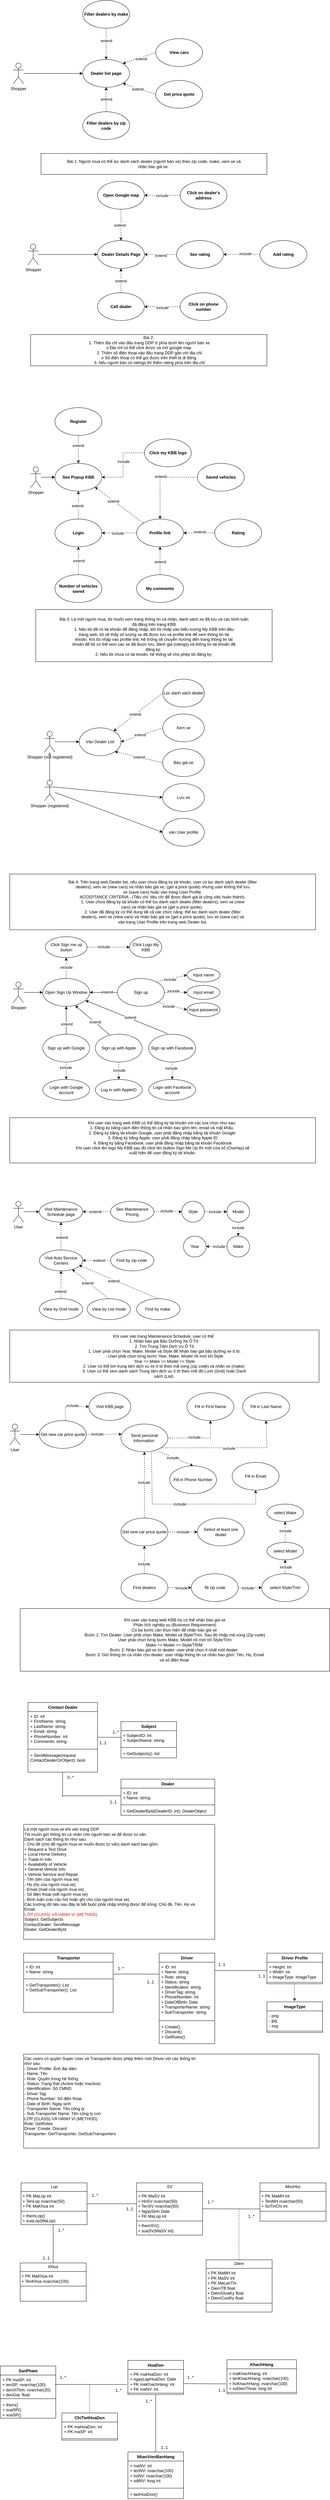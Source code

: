 <mxfile version="24.2.7" type="device">
  <diagram name="Page-1" id="_HdLbGz0QuOTph4TvQyo">
    <mxGraphModel dx="1063" dy="579" grid="1" gridSize="10" guides="1" tooltips="1" connect="1" arrows="1" fold="1" page="1" pageScale="1" pageWidth="850" pageHeight="1100" math="0" shadow="0">
      <root>
        <mxCell id="0" />
        <mxCell id="1" parent="0" />
        <mxCell id="73ls6CRXY1mPK3ofA-on-5" value="" style="edgeStyle=orthogonalEdgeStyle;rounded=0;orthogonalLoop=1;jettySize=auto;html=1;" parent="1" source="73ls6CRXY1mPK3ofA-on-1" target="73ls6CRXY1mPK3ofA-on-4" edge="1">
          <mxGeometry relative="1" as="geometry" />
        </mxCell>
        <mxCell id="73ls6CRXY1mPK3ofA-on-6" value="" style="edgeStyle=orthogonalEdgeStyle;rounded=0;orthogonalLoop=1;jettySize=auto;html=1;" parent="1" source="73ls6CRXY1mPK3ofA-on-1" target="73ls6CRXY1mPK3ofA-on-4" edge="1">
          <mxGeometry relative="1" as="geometry" />
        </mxCell>
        <mxCell id="73ls6CRXY1mPK3ofA-on-1" value="Shopper" style="shape=umlActor;verticalLabelPosition=bottom;verticalAlign=top;html=1;outlineConnect=0;" parent="1" vertex="1">
          <mxGeometry x="70" y="220" width="30" height="60" as="geometry" />
        </mxCell>
        <mxCell id="73ls6CRXY1mPK3ofA-on-4" value="Dealer list page" style="ellipse;whiteSpace=wrap;html=1;verticalAlign=middle;fontStyle=1" parent="1" vertex="1">
          <mxGeometry x="270" y="210" width="135" height="80" as="geometry" />
        </mxCell>
        <mxCell id="73ls6CRXY1mPK3ofA-on-7" value="Filter dealers by make" style="ellipse;whiteSpace=wrap;html=1;verticalAlign=middle;fontStyle=1" parent="1" vertex="1">
          <mxGeometry x="270" y="40" width="135" height="80" as="geometry" />
        </mxCell>
        <mxCell id="73ls6CRXY1mPK3ofA-on-11" value="View cars" style="ellipse;whiteSpace=wrap;html=1;verticalAlign=middle;fontStyle=1" parent="1" vertex="1">
          <mxGeometry x="480" y="150" width="135" height="80" as="geometry" />
        </mxCell>
        <mxCell id="73ls6CRXY1mPK3ofA-on-12" value="Get price quote" style="ellipse;whiteSpace=wrap;html=1;verticalAlign=middle;fontStyle=1" parent="1" vertex="1">
          <mxGeometry x="480" y="270" width="135" height="80" as="geometry" />
        </mxCell>
        <mxCell id="73ls6CRXY1mPK3ofA-on-13" value="Filter dealers by zip code" style="ellipse;whiteSpace=wrap;html=1;verticalAlign=middle;fontStyle=1" parent="1" vertex="1">
          <mxGeometry x="270" y="360" width="135" height="80" as="geometry" />
        </mxCell>
        <mxCell id="73ls6CRXY1mPK3ofA-on-14" value="" style="endArrow=classic;html=1;rounded=0;entryX=0.5;entryY=1;entryDx=0;entryDy=0;dashed=1;exitX=0.5;exitY=0;exitDx=0;exitDy=0;" parent="1" source="73ls6CRXY1mPK3ofA-on-13" target="73ls6CRXY1mPK3ofA-on-4" edge="1">
          <mxGeometry width="50" height="50" relative="1" as="geometry">
            <mxPoint x="260" y="330" as="sourcePoint" />
            <mxPoint x="280" y="320" as="targetPoint" />
          </mxGeometry>
        </mxCell>
        <mxCell id="73ls6CRXY1mPK3ofA-on-22" value="extend" style="edgeLabel;html=1;align=center;verticalAlign=middle;resizable=0;points=[];" parent="73ls6CRXY1mPK3ofA-on-14" vertex="1" connectable="0">
          <mxGeometry x="0.029" relative="1" as="geometry">
            <mxPoint as="offset" />
          </mxGeometry>
        </mxCell>
        <mxCell id="73ls6CRXY1mPK3ofA-on-15" value="" style="endArrow=classic;html=1;rounded=0;exitX=0.5;exitY=1;exitDx=0;exitDy=0;dashed=1;entryX=0.5;entryY=0;entryDx=0;entryDy=0;" parent="1" source="73ls6CRXY1mPK3ofA-on-7" target="73ls6CRXY1mPK3ofA-on-4" edge="1">
          <mxGeometry width="50" height="50" relative="1" as="geometry">
            <mxPoint x="270" y="170" as="sourcePoint" />
            <mxPoint x="270" y="170" as="targetPoint" />
          </mxGeometry>
        </mxCell>
        <mxCell id="73ls6CRXY1mPK3ofA-on-19" value="extend" style="edgeLabel;html=1;align=center;verticalAlign=middle;resizable=0;points=[];" parent="73ls6CRXY1mPK3ofA-on-15" vertex="1" connectable="0">
          <mxGeometry x="-0.2" relative="1" as="geometry">
            <mxPoint as="offset" />
          </mxGeometry>
        </mxCell>
        <mxCell id="73ls6CRXY1mPK3ofA-on-16" value="" style="endArrow=classic;html=1;rounded=0;exitX=0;exitY=0.5;exitDx=0;exitDy=0;dashed=1;entryX=1;entryY=0;entryDx=0;entryDy=0;" parent="1" source="73ls6CRXY1mPK3ofA-on-11" target="73ls6CRXY1mPK3ofA-on-4" edge="1">
          <mxGeometry width="50" height="50" relative="1" as="geometry">
            <mxPoint x="420" y="200" as="sourcePoint" />
            <mxPoint x="400" y="160" as="targetPoint" />
          </mxGeometry>
        </mxCell>
        <mxCell id="73ls6CRXY1mPK3ofA-on-20" value="extend" style="edgeLabel;html=1;align=center;verticalAlign=middle;resizable=0;points=[];" parent="73ls6CRXY1mPK3ofA-on-16" vertex="1" connectable="0">
          <mxGeometry x="-0.085" y="4" relative="1" as="geometry">
            <mxPoint as="offset" />
          </mxGeometry>
        </mxCell>
        <mxCell id="73ls6CRXY1mPK3ofA-on-17" value="" style="endArrow=classic;html=1;rounded=0;exitX=0;exitY=0.5;exitDx=0;exitDy=0;dashed=1;entryX=1;entryY=1;entryDx=0;entryDy=0;" parent="1" source="73ls6CRXY1mPK3ofA-on-12" target="73ls6CRXY1mPK3ofA-on-4" edge="1">
          <mxGeometry width="50" height="50" relative="1" as="geometry">
            <mxPoint x="410" y="340" as="sourcePoint" />
            <mxPoint x="470" y="240" as="targetPoint" />
          </mxGeometry>
        </mxCell>
        <mxCell id="73ls6CRXY1mPK3ofA-on-21" value="extend" style="edgeLabel;html=1;align=center;verticalAlign=middle;resizable=0;points=[];" parent="73ls6CRXY1mPK3ofA-on-17" vertex="1" connectable="0">
          <mxGeometry x="0.111" y="2" relative="1" as="geometry">
            <mxPoint x="1" as="offset" />
          </mxGeometry>
        </mxCell>
        <mxCell id="73ls6CRXY1mPK3ofA-on-23" value="Bài 1: Người mua có thể lọc danh sách dealer (người bán xe) theo zip code, make, xem xe và&lt;br/&gt;nhận báo giá xe.&amp;nbsp;" style="rounded=0;whiteSpace=wrap;html=1;align=center;" parent="1" vertex="1">
          <mxGeometry x="150" y="480" width="650" height="60" as="geometry" />
        </mxCell>
        <mxCell id="73ls6CRXY1mPK3ofA-on-25" value="Bài 2:&lt;div&gt;&amp;nbsp;1. Thêm địa chỉ vào đầu trang DDP ở phía dưới tên người bán xe&lt;br&gt;o Địa chỉ có thể click được và mở google map&lt;/div&gt;&lt;div&gt;&amp;nbsp;2. Thêm số điện thoại vào đầu trang DDP gần với địa chỉ&lt;br&gt;o Số điện thoại có thể gọi được trên thiết bị di động&lt;/div&gt;&lt;div&gt;&amp;nbsp;3. Nếu người bán có ratings thì thêm rating phía trên địa chỉ&lt;/div&gt;" style="rounded=0;whiteSpace=wrap;html=1;align=center;" parent="1" vertex="1">
          <mxGeometry x="120" y="1000" width="680" height="90" as="geometry" />
        </mxCell>
        <mxCell id="73ls6CRXY1mPK3ofA-on-26" value="" style="edgeStyle=orthogonalEdgeStyle;rounded=0;orthogonalLoop=1;jettySize=auto;html=1;" parent="1" source="73ls6CRXY1mPK3ofA-on-28" target="73ls6CRXY1mPK3ofA-on-29" edge="1">
          <mxGeometry relative="1" as="geometry" />
        </mxCell>
        <mxCell id="73ls6CRXY1mPK3ofA-on-27" value="" style="edgeStyle=orthogonalEdgeStyle;rounded=0;orthogonalLoop=1;jettySize=auto;html=1;" parent="1" source="73ls6CRXY1mPK3ofA-on-28" target="73ls6CRXY1mPK3ofA-on-29" edge="1">
          <mxGeometry relative="1" as="geometry" />
        </mxCell>
        <mxCell id="73ls6CRXY1mPK3ofA-on-28" value="Shopper" style="shape=umlActor;verticalLabelPosition=bottom;verticalAlign=top;html=1;outlineConnect=0;" parent="1" vertex="1">
          <mxGeometry x="112.5" y="740" width="30" height="60" as="geometry" />
        </mxCell>
        <mxCell id="73ls6CRXY1mPK3ofA-on-46" value="" style="edgeStyle=orthogonalEdgeStyle;rounded=0;orthogonalLoop=1;jettySize=auto;html=1;dashed=1;" parent="1" source="73ls6CRXY1mPK3ofA-on-33" target="73ls6CRXY1mPK3ofA-on-29" edge="1">
          <mxGeometry relative="1" as="geometry" />
        </mxCell>
        <mxCell id="73ls6CRXY1mPK3ofA-on-57" value="extend" style="edgeLabel;html=1;align=center;verticalAlign=middle;resizable=0;points=[];" parent="73ls6CRXY1mPK3ofA-on-46" vertex="1" connectable="0">
          <mxGeometry x="-0.022" relative="1" as="geometry">
            <mxPoint as="offset" />
          </mxGeometry>
        </mxCell>
        <mxCell id="73ls6CRXY1mPK3ofA-on-29" value="Dealer Details Page" style="ellipse;whiteSpace=wrap;html=1;verticalAlign=middle;fontStyle=1" parent="1" vertex="1">
          <mxGeometry x="312.5" y="730" width="135" height="80" as="geometry" />
        </mxCell>
        <mxCell id="73ls6CRXY1mPK3ofA-on-54" value="" style="edgeStyle=orthogonalEdgeStyle;rounded=0;orthogonalLoop=1;jettySize=auto;html=1;dashed=1;" parent="1" source="73ls6CRXY1mPK3ofA-on-42" target="73ls6CRXY1mPK3ofA-on-30" edge="1">
          <mxGeometry relative="1" as="geometry" />
        </mxCell>
        <mxCell id="73ls6CRXY1mPK3ofA-on-55" value="include" style="edgeLabel;html=1;align=center;verticalAlign=middle;resizable=0;points=[];" parent="73ls6CRXY1mPK3ofA-on-54" vertex="1" connectable="0">
          <mxGeometry x="0.02" y="1" relative="1" as="geometry">
            <mxPoint as="offset" />
          </mxGeometry>
        </mxCell>
        <mxCell id="73ls6CRXY1mPK3ofA-on-30" value="Open Google map" style="ellipse;whiteSpace=wrap;html=1;verticalAlign=middle;fontStyle=1" parent="1" vertex="1">
          <mxGeometry x="312.5" y="560" width="135" height="80" as="geometry" />
        </mxCell>
        <mxCell id="73ls6CRXY1mPK3ofA-on-48" value="" style="edgeStyle=orthogonalEdgeStyle;rounded=0;orthogonalLoop=1;jettySize=auto;html=1;dashed=1;" parent="1" source="73ls6CRXY1mPK3ofA-on-47" target="73ls6CRXY1mPK3ofA-on-33" edge="1">
          <mxGeometry relative="1" as="geometry" />
        </mxCell>
        <mxCell id="73ls6CRXY1mPK3ofA-on-50" value="include" style="edgeLabel;html=1;align=center;verticalAlign=middle;resizable=0;points=[];" parent="73ls6CRXY1mPK3ofA-on-48" vertex="1" connectable="0">
          <mxGeometry x="0.0" y="3" relative="1" as="geometry">
            <mxPoint as="offset" />
          </mxGeometry>
        </mxCell>
        <mxCell id="73ls6CRXY1mPK3ofA-on-52" value="" style="edgeStyle=orthogonalEdgeStyle;rounded=0;orthogonalLoop=1;jettySize=auto;html=1;dashed=1;" parent="1" source="73ls6CRXY1mPK3ofA-on-51" target="73ls6CRXY1mPK3ofA-on-31" edge="1">
          <mxGeometry relative="1" as="geometry" />
        </mxCell>
        <mxCell id="73ls6CRXY1mPK3ofA-on-53" value="include" style="edgeLabel;html=1;align=center;verticalAlign=middle;resizable=0;points=[];" parent="73ls6CRXY1mPK3ofA-on-52" vertex="1" connectable="0">
          <mxGeometry x="-0.194" y="-2" relative="1" as="geometry">
            <mxPoint as="offset" />
          </mxGeometry>
        </mxCell>
        <mxCell id="73ls6CRXY1mPK3ofA-on-31" value="See rating" style="ellipse;whiteSpace=wrap;html=1;verticalAlign=middle;fontStyle=1" parent="1" vertex="1">
          <mxGeometry x="540" y="730" width="135" height="80" as="geometry" />
        </mxCell>
        <mxCell id="73ls6CRXY1mPK3ofA-on-33" value="Call dealer" style="ellipse;whiteSpace=wrap;html=1;verticalAlign=middle;fontStyle=1" parent="1" vertex="1">
          <mxGeometry x="312.5" y="880" width="135" height="80" as="geometry" />
        </mxCell>
        <mxCell id="73ls6CRXY1mPK3ofA-on-36" value="" style="endArrow=classic;html=1;rounded=0;entryX=0.5;entryY=0;entryDx=0;entryDy=0;exitX=0.5;exitY=1;exitDx=0;exitDy=0;dashed=1;" parent="1" source="73ls6CRXY1mPK3ofA-on-30" target="73ls6CRXY1mPK3ofA-on-29" edge="1">
          <mxGeometry width="50" height="50" relative="1" as="geometry">
            <mxPoint x="312.5" y="690" as="sourcePoint" />
            <mxPoint x="310" y="690" as="targetPoint" />
          </mxGeometry>
        </mxCell>
        <mxCell id="73ls6CRXY1mPK3ofA-on-56" value="extend" style="edgeLabel;html=1;align=center;verticalAlign=middle;resizable=0;points=[];" parent="73ls6CRXY1mPK3ofA-on-36" vertex="1" connectable="0">
          <mxGeometry x="0.017" y="-3" relative="1" as="geometry">
            <mxPoint as="offset" />
          </mxGeometry>
        </mxCell>
        <mxCell id="73ls6CRXY1mPK3ofA-on-38" value="" style="endArrow=classic;html=1;rounded=0;exitX=0;exitY=0.5;exitDx=0;exitDy=0;entryX=1;entryY=0.5;entryDx=0;entryDy=0;dashed=1;" parent="1" source="73ls6CRXY1mPK3ofA-on-31" target="73ls6CRXY1mPK3ofA-on-29" edge="1">
          <mxGeometry width="50" height="50" relative="1" as="geometry">
            <mxPoint x="462.5" y="720" as="sourcePoint" />
            <mxPoint x="442.5" y="680" as="targetPoint" />
          </mxGeometry>
        </mxCell>
        <mxCell id="73ls6CRXY1mPK3ofA-on-59" value="extend" style="edgeLabel;html=1;align=center;verticalAlign=middle;resizable=0;points=[];" parent="73ls6CRXY1mPK3ofA-on-38" vertex="1" connectable="0">
          <mxGeometry x="-0.021" y="3" relative="1" as="geometry">
            <mxPoint as="offset" />
          </mxGeometry>
        </mxCell>
        <mxCell id="73ls6CRXY1mPK3ofA-on-42" value="Click on dealer&#39;s address" style="ellipse;whiteSpace=wrap;html=1;verticalAlign=middle;fontStyle=1" parent="1" vertex="1">
          <mxGeometry x="550" y="560" width="135" height="80" as="geometry" />
        </mxCell>
        <mxCell id="73ls6CRXY1mPK3ofA-on-47" value="Click on phone number" style="ellipse;whiteSpace=wrap;html=1;verticalAlign=middle;fontStyle=1" parent="1" vertex="1">
          <mxGeometry x="550" y="880" width="135" height="80" as="geometry" />
        </mxCell>
        <mxCell id="73ls6CRXY1mPK3ofA-on-51" value="Add rating" style="ellipse;whiteSpace=wrap;html=1;verticalAlign=middle;fontStyle=1" parent="1" vertex="1">
          <mxGeometry x="780" y="730" width="135" height="80" as="geometry" />
        </mxCell>
        <mxCell id="73ls6CRXY1mPK3ofA-on-60" value="&lt;br&gt;Bài 3: Là một người mua, tôi muốn xem trang thông tin cá nhân, danh sách xe đã lưu và các bình luận&lt;br&gt;đã đăng trên trang KBB&lt;div&gt;1. Nếu tôi đã có tài khoản để đăng nhập, khi tôi nhấp vào biểu tượng My KBB trên đầu&lt;br&gt;trang web, tôi sẽ thấy số lượng xe đã được lưu và profile link để xem thông tin tài&lt;br&gt;khoản. Khi tôi nhấp vào profile link, hệ thống sẽ chuyển hướng đến trang thông tin tài&lt;br&gt;khoản để tôi có thể xem các xe đã được lưu, đánh giá (ratings) và thông tin tài khoản đã&lt;br&gt;đăng ký.&amp;nbsp;&lt;/div&gt;&lt;div&gt;2. Nếu tôi chưa có tài khoản, hệ thống sẽ cho phép tôi đăng ký.&lt;br&gt;&lt;br&gt;&lt;/div&gt;" style="rounded=0;whiteSpace=wrap;html=1;verticalAlign=top;" parent="1" vertex="1">
          <mxGeometry x="135" y="1790" width="680" height="150" as="geometry" />
        </mxCell>
        <mxCell id="73ls6CRXY1mPK3ofA-on-62" value="" style="edgeStyle=orthogonalEdgeStyle;rounded=0;orthogonalLoop=1;jettySize=auto;html=1;" parent="1" source="73ls6CRXY1mPK3ofA-on-64" target="73ls6CRXY1mPK3ofA-on-67" edge="1">
          <mxGeometry relative="1" as="geometry" />
        </mxCell>
        <mxCell id="73ls6CRXY1mPK3ofA-on-63" value="" style="edgeStyle=orthogonalEdgeStyle;rounded=0;orthogonalLoop=1;jettySize=auto;html=1;" parent="1" source="73ls6CRXY1mPK3ofA-on-64" target="73ls6CRXY1mPK3ofA-on-67" edge="1">
          <mxGeometry relative="1" as="geometry" />
        </mxCell>
        <mxCell id="73ls6CRXY1mPK3ofA-on-64" value="Shopper" style="shape=umlActor;verticalLabelPosition=bottom;verticalAlign=top;html=1;outlineConnect=0;" parent="1" vertex="1">
          <mxGeometry x="120" y="1380" width="30" height="60" as="geometry" />
        </mxCell>
        <mxCell id="73ls6CRXY1mPK3ofA-on-84" value="" style="edgeStyle=orthogonalEdgeStyle;rounded=0;orthogonalLoop=1;jettySize=auto;html=1;dashed=1;" parent="1" source="73ls6CRXY1mPK3ofA-on-83" target="73ls6CRXY1mPK3ofA-on-67" edge="1">
          <mxGeometry relative="1" as="geometry" />
        </mxCell>
        <mxCell id="73ls6CRXY1mPK3ofA-on-85" value="extend" style="edgeLabel;html=1;align=center;verticalAlign=middle;resizable=0;points=[];" parent="73ls6CRXY1mPK3ofA-on-84" vertex="1" connectable="0">
          <mxGeometry x="-0.29" y="-1" relative="1" as="geometry">
            <mxPoint as="offset" />
          </mxGeometry>
        </mxCell>
        <mxCell id="73ls6CRXY1mPK3ofA-on-87" value="" style="edgeStyle=orthogonalEdgeStyle;rounded=0;orthogonalLoop=1;jettySize=auto;html=1;dashed=1;" parent="1" source="73ls6CRXY1mPK3ofA-on-86" target="73ls6CRXY1mPK3ofA-on-67" edge="1">
          <mxGeometry relative="1" as="geometry" />
        </mxCell>
        <mxCell id="73ls6CRXY1mPK3ofA-on-88" value="extend" style="edgeLabel;html=1;align=center;verticalAlign=middle;resizable=0;points=[];" parent="73ls6CRXY1mPK3ofA-on-87" vertex="1" connectable="0">
          <mxGeometry x="-0.035" y="3" relative="1" as="geometry">
            <mxPoint as="offset" />
          </mxGeometry>
        </mxCell>
        <mxCell id="73ls6CRXY1mPK3ofA-on-109" value="" style="edgeStyle=orthogonalEdgeStyle;rounded=0;orthogonalLoop=1;jettySize=auto;html=1;dashed=1;" parent="1" source="73ls6CRXY1mPK3ofA-on-108" target="73ls6CRXY1mPK3ofA-on-67" edge="1">
          <mxGeometry relative="1" as="geometry" />
        </mxCell>
        <mxCell id="73ls6CRXY1mPK3ofA-on-110" value="include" style="edgeLabel;html=1;align=center;verticalAlign=middle;resizable=0;points=[];" parent="73ls6CRXY1mPK3ofA-on-109" vertex="1" connectable="0">
          <mxGeometry x="-0.111" relative="1" as="geometry">
            <mxPoint as="offset" />
          </mxGeometry>
        </mxCell>
        <mxCell id="73ls6CRXY1mPK3ofA-on-67" value="See Popup KBB" style="ellipse;whiteSpace=wrap;html=1;verticalAlign=middle;fontStyle=1" parent="1" vertex="1">
          <mxGeometry x="190" y="1370" width="135" height="80" as="geometry" />
        </mxCell>
        <mxCell id="73ls6CRXY1mPK3ofA-on-83" value="Register" style="ellipse;whiteSpace=wrap;html=1;verticalAlign=middle;fontStyle=1" parent="1" vertex="1">
          <mxGeometry x="190" y="1210" width="135" height="80" as="geometry" />
        </mxCell>
        <mxCell id="73ls6CRXY1mPK3ofA-on-95" value="" style="edgeStyle=orthogonalEdgeStyle;rounded=0;orthogonalLoop=1;jettySize=auto;html=1;dashed=1;" parent="1" source="73ls6CRXY1mPK3ofA-on-94" target="73ls6CRXY1mPK3ofA-on-86" edge="1">
          <mxGeometry relative="1" as="geometry" />
        </mxCell>
        <mxCell id="73ls6CRXY1mPK3ofA-on-96" value="extend" style="edgeLabel;html=1;align=center;verticalAlign=middle;resizable=0;points=[];" parent="73ls6CRXY1mPK3ofA-on-95" vertex="1" connectable="0">
          <mxGeometry x="0.015" y="-1" relative="1" as="geometry">
            <mxPoint as="offset" />
          </mxGeometry>
        </mxCell>
        <mxCell id="73ls6CRXY1mPK3ofA-on-86" value="Login" style="ellipse;whiteSpace=wrap;html=1;verticalAlign=middle;fontStyle=1" parent="1" vertex="1">
          <mxGeometry x="190" y="1530" width="135" height="80" as="geometry" />
        </mxCell>
        <mxCell id="73ls6CRXY1mPK3ofA-on-93" value="" style="edgeStyle=orthogonalEdgeStyle;rounded=0;orthogonalLoop=1;jettySize=auto;html=1;dashed=1;" parent="1" source="73ls6CRXY1mPK3ofA-on-92" target="73ls6CRXY1mPK3ofA-on-89" edge="1">
          <mxGeometry relative="1" as="geometry" />
        </mxCell>
        <mxCell id="73ls6CRXY1mPK3ofA-on-104" value="extend" style="edgeLabel;html=1;align=center;verticalAlign=middle;resizable=0;points=[];" parent="73ls6CRXY1mPK3ofA-on-93" vertex="1" connectable="0">
          <mxGeometry x="-0.065" y="-2" relative="1" as="geometry">
            <mxPoint as="offset" />
          </mxGeometry>
        </mxCell>
        <mxCell id="73ls6CRXY1mPK3ofA-on-98" value="" style="edgeStyle=orthogonalEdgeStyle;rounded=0;orthogonalLoop=1;jettySize=auto;html=1;dashed=1;" parent="1" source="73ls6CRXY1mPK3ofA-on-97" target="73ls6CRXY1mPK3ofA-on-89" edge="1">
          <mxGeometry relative="1" as="geometry" />
        </mxCell>
        <mxCell id="73ls6CRXY1mPK3ofA-on-106" value="extend" style="edgeLabel;html=1;align=center;verticalAlign=middle;resizable=0;points=[];" parent="73ls6CRXY1mPK3ofA-on-98" vertex="1" connectable="0">
          <mxGeometry x="-0.043" y="-3" relative="1" as="geometry">
            <mxPoint as="offset" />
          </mxGeometry>
        </mxCell>
        <mxCell id="73ls6CRXY1mPK3ofA-on-100" value="" style="edgeStyle=orthogonalEdgeStyle;rounded=0;orthogonalLoop=1;jettySize=auto;html=1;dashed=1;" parent="1" source="73ls6CRXY1mPK3ofA-on-99" target="73ls6CRXY1mPK3ofA-on-89" edge="1">
          <mxGeometry relative="1" as="geometry" />
        </mxCell>
        <mxCell id="73ls6CRXY1mPK3ofA-on-105" value="extend" style="edgeLabel;html=1;align=center;verticalAlign=middle;resizable=0;points=[];" parent="73ls6CRXY1mPK3ofA-on-100" vertex="1" connectable="0">
          <mxGeometry x="-0.06" relative="1" as="geometry">
            <mxPoint as="offset" />
          </mxGeometry>
        </mxCell>
        <mxCell id="73ls6CRXY1mPK3ofA-on-102" value="" style="edgeStyle=orthogonalEdgeStyle;rounded=0;orthogonalLoop=1;jettySize=auto;html=1;dashed=1;" parent="1" source="73ls6CRXY1mPK3ofA-on-89" target="73ls6CRXY1mPK3ofA-on-86" edge="1">
          <mxGeometry relative="1" as="geometry" />
        </mxCell>
        <mxCell id="73ls6CRXY1mPK3ofA-on-103" value="include" style="edgeLabel;html=1;align=center;verticalAlign=middle;resizable=0;points=[];" parent="73ls6CRXY1mPK3ofA-on-102" vertex="1" connectable="0">
          <mxGeometry x="0.075" y="1" relative="1" as="geometry">
            <mxPoint as="offset" />
          </mxGeometry>
        </mxCell>
        <mxCell id="73ls6CRXY1mPK3ofA-on-89" value="Profile link" style="ellipse;whiteSpace=wrap;html=1;verticalAlign=middle;fontStyle=1" parent="1" vertex="1">
          <mxGeometry x="425" y="1530" width="135" height="80" as="geometry" />
        </mxCell>
        <mxCell id="73ls6CRXY1mPK3ofA-on-92" value="Saved vehicles" style="ellipse;whiteSpace=wrap;html=1;verticalAlign=middle;fontStyle=1" parent="1" vertex="1">
          <mxGeometry x="600" y="1370" width="135" height="80" as="geometry" />
        </mxCell>
        <mxCell id="73ls6CRXY1mPK3ofA-on-94" value="Number of vehicles saved" style="ellipse;whiteSpace=wrap;html=1;verticalAlign=middle;fontStyle=1" parent="1" vertex="1">
          <mxGeometry x="190" y="1690" width="135" height="80" as="geometry" />
        </mxCell>
        <mxCell id="73ls6CRXY1mPK3ofA-on-97" value="Rating" style="ellipse;whiteSpace=wrap;html=1;verticalAlign=middle;fontStyle=1" parent="1" vertex="1">
          <mxGeometry x="650" y="1530" width="135" height="80" as="geometry" />
        </mxCell>
        <mxCell id="73ls6CRXY1mPK3ofA-on-99" value="My comments" style="ellipse;whiteSpace=wrap;html=1;verticalAlign=middle;fontStyle=1" parent="1" vertex="1">
          <mxGeometry x="425" y="1690" width="135" height="80" as="geometry" />
        </mxCell>
        <mxCell id="73ls6CRXY1mPK3ofA-on-108" value="Click my KBB logo" style="ellipse;whiteSpace=wrap;html=1;verticalAlign=middle;fontStyle=1" parent="1" vertex="1">
          <mxGeometry x="447.5" y="1300" width="135" height="80" as="geometry" />
        </mxCell>
        <mxCell id="73ls6CRXY1mPK3ofA-on-111" value="" style="endArrow=classic;html=1;rounded=0;entryX=1;entryY=1;entryDx=0;entryDy=0;exitX=0;exitY=0;exitDx=0;exitDy=0;dashed=1;" parent="1" source="73ls6CRXY1mPK3ofA-on-89" target="73ls6CRXY1mPK3ofA-on-67" edge="1">
          <mxGeometry width="50" height="50" relative="1" as="geometry">
            <mxPoint x="370" y="1520" as="sourcePoint" />
            <mxPoint x="420" y="1470" as="targetPoint" />
          </mxGeometry>
        </mxCell>
        <mxCell id="73ls6CRXY1mPK3ofA-on-112" value="extend" style="edgeLabel;html=1;align=center;verticalAlign=middle;resizable=0;points=[];" parent="73ls6CRXY1mPK3ofA-on-111" vertex="1" connectable="0">
          <mxGeometry x="0.234" y="1" relative="1" as="geometry">
            <mxPoint as="offset" />
          </mxGeometry>
        </mxCell>
        <mxCell id="73ls6CRXY1mPK3ofA-on-113" value="Bài 4: Trên trang web Dealer list, nếu user chưa đăng ký tài khoản, user có lọc danh sách dealer (filter&lt;br&gt;dealers), xem xe (view cars) và nhận báo giá xe, (get a price quote) nhưng user không thể lưu&lt;br&gt;xe (save cars) hoặc vào trang User Profile.&lt;br&gt;ACCEPTANCE CRITERIA - (Tiêu chí: tiêu chí để được đánh giá là công việc hoàn thành)&amp;nbsp;&lt;div&gt;1. User chưa đăng ký tài khoản có thể lọc danh sách dealer (filter dealers), xem xe (view&lt;br&gt;cars) và nhận báo giá xe (get a price quote).&amp;nbsp;&lt;/div&gt;&lt;div&gt;2. User đã đăng ký có thể dung tất cả các chức năng: thể lọc danh sách dealer (filter&lt;br&gt;dealers), xem xe (view cars) và nhận báo giá xe (get a price quote), lưu xe (save car) và&lt;br&gt;vào trang User Profile trên trang web Dealer list.&lt;/div&gt;" style="rounded=0;whiteSpace=wrap;html=1;" parent="1" vertex="1">
          <mxGeometry x="60" y="2550" width="880" height="160" as="geometry" />
        </mxCell>
        <mxCell id="73ls6CRXY1mPK3ofA-on-174" value="" style="edgeStyle=orthogonalEdgeStyle;rounded=0;orthogonalLoop=1;jettySize=auto;html=1;" parent="1" source="73ls6CRXY1mPK3ofA-on-116" target="73ls6CRXY1mPK3ofA-on-173" edge="1">
          <mxGeometry relative="1" as="geometry" />
        </mxCell>
        <mxCell id="73ls6CRXY1mPK3ofA-on-116" value="Shopper (not registered)" style="shape=umlActor;verticalLabelPosition=bottom;verticalAlign=top;html=1;outlineConnect=0;" parent="1" vertex="1">
          <mxGeometry x="160" y="2140" width="30" height="60" as="geometry" />
        </mxCell>
        <mxCell id="73ls6CRXY1mPK3ofA-on-147" value="Lọc danh sách dealer" style="ellipse;whiteSpace=wrap;html=1;" parent="1" vertex="1">
          <mxGeometry x="500" y="1990" width="120" height="80" as="geometry" />
        </mxCell>
        <mxCell id="73ls6CRXY1mPK3ofA-on-150" value="Xem xe" style="ellipse;whiteSpace=wrap;html=1;" parent="1" vertex="1">
          <mxGeometry x="500" y="2090" width="120" height="80" as="geometry" />
        </mxCell>
        <mxCell id="73ls6CRXY1mPK3ofA-on-151" value="Báo giá xe" style="ellipse;whiteSpace=wrap;html=1;" parent="1" vertex="1">
          <mxGeometry x="500" y="2190" width="120" height="80" as="geometry" />
        </mxCell>
        <mxCell id="73ls6CRXY1mPK3ofA-on-159" value="Lưu xe" style="ellipse;whiteSpace=wrap;html=1;" parent="1" vertex="1">
          <mxGeometry x="500" y="2290" width="120" height="80" as="geometry" />
        </mxCell>
        <mxCell id="73ls6CRXY1mPK3ofA-on-161" value="vào User profile" style="ellipse;whiteSpace=wrap;html=1;" parent="1" vertex="1">
          <mxGeometry x="500" y="2390" width="120" height="80" as="geometry" />
        </mxCell>
        <mxCell id="73ls6CRXY1mPK3ofA-on-165" value="Shopper (registered)" style="shape=umlActor;verticalLabelPosition=bottom;verticalAlign=top;html=1;outlineConnect=0;" parent="1" vertex="1">
          <mxGeometry x="160" y="2280" width="30" height="60" as="geometry" />
        </mxCell>
        <mxCell id="73ls6CRXY1mPK3ofA-on-167" value="" style="endArrow=block;html=1;rounded=0;endFill=0;exitX=0.5;exitY=0;exitDx=0;exitDy=0;exitPerimeter=0;" parent="1" source="73ls6CRXY1mPK3ofA-on-165" target="73ls6CRXY1mPK3ofA-on-116" edge="1">
          <mxGeometry width="50" height="50" relative="1" as="geometry">
            <mxPoint x="180" y="2280" as="sourcePoint" />
            <mxPoint x="230" y="2230" as="targetPoint" />
          </mxGeometry>
        </mxCell>
        <mxCell id="73ls6CRXY1mPK3ofA-on-168" value="" style="endArrow=classic;html=1;rounded=0;dashed=1;exitX=0;exitY=0.5;exitDx=0;exitDy=0;" parent="1" source="73ls6CRXY1mPK3ofA-on-147" target="73ls6CRXY1mPK3ofA-on-173" edge="1">
          <mxGeometry width="50" height="50" relative="1" as="geometry">
            <mxPoint x="360" y="2130" as="sourcePoint" />
            <mxPoint x="360" y="2100" as="targetPoint" />
          </mxGeometry>
        </mxCell>
        <mxCell id="73ls6CRXY1mPK3ofA-on-177" value="extend" style="edgeLabel;html=1;align=center;verticalAlign=middle;resizable=0;points=[];" parent="73ls6CRXY1mPK3ofA-on-168" vertex="1" connectable="0">
          <mxGeometry x="0.119" y="-1" relative="1" as="geometry">
            <mxPoint as="offset" />
          </mxGeometry>
        </mxCell>
        <mxCell id="73ls6CRXY1mPK3ofA-on-169" value="" style="endArrow=classic;html=1;rounded=0;entryX=1;entryY=0.5;entryDx=0;entryDy=0;exitX=0;exitY=0.5;exitDx=0;exitDy=0;dashed=1;" parent="1" source="73ls6CRXY1mPK3ofA-on-150" target="73ls6CRXY1mPK3ofA-on-173" edge="1">
          <mxGeometry width="50" height="50" relative="1" as="geometry">
            <mxPoint x="360" y="2140" as="sourcePoint" />
            <mxPoint x="390" y="2130" as="targetPoint" />
          </mxGeometry>
        </mxCell>
        <mxCell id="73ls6CRXY1mPK3ofA-on-176" value="extend" style="edgeLabel;html=1;align=center;verticalAlign=middle;resizable=0;points=[];" parent="73ls6CRXY1mPK3ofA-on-169" vertex="1" connectable="0">
          <mxGeometry x="0.075" y="-2" relative="1" as="geometry">
            <mxPoint as="offset" />
          </mxGeometry>
        </mxCell>
        <mxCell id="73ls6CRXY1mPK3ofA-on-170" value="" style="endArrow=classic;html=1;rounded=0;entryX=1;entryY=1;entryDx=0;entryDy=0;exitX=0;exitY=0.5;exitDx=0;exitDy=0;dashed=1;" parent="1" source="73ls6CRXY1mPK3ofA-on-151" target="73ls6CRXY1mPK3ofA-on-173" edge="1">
          <mxGeometry width="50" height="50" relative="1" as="geometry">
            <mxPoint x="360" y="2170" as="sourcePoint" />
            <mxPoint x="400" y="2190" as="targetPoint" />
          </mxGeometry>
        </mxCell>
        <mxCell id="73ls6CRXY1mPK3ofA-on-175" value="extend" style="edgeLabel;html=1;align=center;verticalAlign=middle;resizable=0;points=[];" parent="73ls6CRXY1mPK3ofA-on-170" vertex="1" connectable="0">
          <mxGeometry x="-0.011" y="-1" relative="1" as="geometry">
            <mxPoint as="offset" />
          </mxGeometry>
        </mxCell>
        <mxCell id="73ls6CRXY1mPK3ofA-on-171" value="" style="endArrow=classic;html=1;rounded=0;exitX=1;exitY=0.333;exitDx=0;exitDy=0;exitPerimeter=0;entryX=0;entryY=0.5;entryDx=0;entryDy=0;" parent="1" source="73ls6CRXY1mPK3ofA-on-165" target="73ls6CRXY1mPK3ofA-on-159" edge="1">
          <mxGeometry width="50" height="50" relative="1" as="geometry">
            <mxPoint x="320" y="2350" as="sourcePoint" />
            <mxPoint x="370" y="2300" as="targetPoint" />
          </mxGeometry>
        </mxCell>
        <mxCell id="73ls6CRXY1mPK3ofA-on-172" value="" style="endArrow=classic;html=1;rounded=0;entryX=0;entryY=0.5;entryDx=0;entryDy=0;" parent="1" source="73ls6CRXY1mPK3ofA-on-165" target="73ls6CRXY1mPK3ofA-on-161" edge="1">
          <mxGeometry width="50" height="50" relative="1" as="geometry">
            <mxPoint x="360" y="2450" as="sourcePoint" />
            <mxPoint x="410" y="2400" as="targetPoint" />
          </mxGeometry>
        </mxCell>
        <mxCell id="73ls6CRXY1mPK3ofA-on-173" value="Vào Dealer List" style="ellipse;whiteSpace=wrap;html=1;" parent="1" vertex="1">
          <mxGeometry x="260" y="2130" width="120" height="80" as="geometry" />
        </mxCell>
        <mxCell id="a9JGRiDd6LzxG3FGfLIo-1" value="Khi user vào trang web KBB có thể đăng ký tài khoản với các lựa chọn như sau:&amp;nbsp;&lt;div&gt;1. Đăng ký bằng cách điền thông tin cá nhân bao gồm tên, email và mật khẩu.&amp;nbsp;&lt;/div&gt;&lt;div&gt;2. Đăng ký bằng tài khoản Google, user phải đăng nhập bằng tài khoản Google&amp;nbsp;&lt;/div&gt;&lt;div&gt;3. Đăng ký bằng Apple, user phải đăng nhập bằng Apple ID&lt;br&gt;4. Đăng ký bằng Facebook, user phải đăng nhập bằng tài khoản Facebook&lt;/div&gt;&lt;div&gt;Khi user click lên logo My KBB sau đó click lên button Sign Me Up thì một cửa xổ (Overlay) sẽ&lt;br&gt;xuất hiện để user đăng ký tài khoản.&lt;br&gt;&amp;nbsp;&lt;/div&gt;" style="rounded=0;whiteSpace=wrap;html=1;verticalAlign=middle;" parent="1" vertex="1">
          <mxGeometry x="60" y="3250" width="880" height="130" as="geometry" />
        </mxCell>
        <mxCell id="a9JGRiDd6LzxG3FGfLIo-5" value="" style="edgeStyle=orthogonalEdgeStyle;rounded=0;orthogonalLoop=1;jettySize=auto;html=1;" parent="1" source="a9JGRiDd6LzxG3FGfLIo-2" target="a9JGRiDd6LzxG3FGfLIo-4" edge="1">
          <mxGeometry relative="1" as="geometry" />
        </mxCell>
        <mxCell id="a9JGRiDd6LzxG3FGfLIo-2" value="Shopper" style="shape=umlActor;verticalLabelPosition=bottom;verticalAlign=top;html=1;outlineConnect=0;" parent="1" vertex="1">
          <mxGeometry x="70" y="2860" width="30" height="60" as="geometry" />
        </mxCell>
        <mxCell id="a9JGRiDd6LzxG3FGfLIo-7" value="" style="edgeStyle=orthogonalEdgeStyle;rounded=0;orthogonalLoop=1;jettySize=auto;html=1;dashed=1;" parent="1" source="a9JGRiDd6LzxG3FGfLIo-4" target="a9JGRiDd6LzxG3FGfLIo-6" edge="1">
          <mxGeometry relative="1" as="geometry" />
        </mxCell>
        <mxCell id="a9JGRiDd6LzxG3FGfLIo-10" value="include" style="edgeLabel;html=1;align=center;verticalAlign=middle;resizable=0;points=[];" parent="a9JGRiDd6LzxG3FGfLIo-7" vertex="1" connectable="0">
          <mxGeometry x="-0.024" relative="1" as="geometry">
            <mxPoint y="-3" as="offset" />
          </mxGeometry>
        </mxCell>
        <mxCell id="a9JGRiDd6LzxG3FGfLIo-13" value="" style="edgeStyle=orthogonalEdgeStyle;rounded=0;orthogonalLoop=1;jettySize=auto;html=1;" parent="1" source="a9JGRiDd6LzxG3FGfLIo-12" target="a9JGRiDd6LzxG3FGfLIo-4" edge="1">
          <mxGeometry relative="1" as="geometry" />
        </mxCell>
        <mxCell id="a9JGRiDd6LzxG3FGfLIo-39" value="extend" style="edgeLabel;html=1;align=center;verticalAlign=middle;resizable=0;points=[];" parent="a9JGRiDd6LzxG3FGfLIo-13" vertex="1" connectable="0">
          <mxGeometry x="-0.237" y="-1" relative="1" as="geometry">
            <mxPoint as="offset" />
          </mxGeometry>
        </mxCell>
        <mxCell id="a9JGRiDd6LzxG3FGfLIo-21" value="" style="edgeStyle=orthogonalEdgeStyle;rounded=0;orthogonalLoop=1;jettySize=auto;html=1;" parent="1" source="a9JGRiDd6LzxG3FGfLIo-20" target="a9JGRiDd6LzxG3FGfLIo-4" edge="1">
          <mxGeometry relative="1" as="geometry" />
        </mxCell>
        <mxCell id="a9JGRiDd6LzxG3FGfLIo-42" value="extend" style="edgeLabel;html=1;align=center;verticalAlign=middle;resizable=0;points=[];" parent="a9JGRiDd6LzxG3FGfLIo-21" vertex="1" connectable="0">
          <mxGeometry x="-0.28" y="-1" relative="1" as="geometry">
            <mxPoint as="offset" />
          </mxGeometry>
        </mxCell>
        <mxCell id="a9JGRiDd6LzxG3FGfLIo-4" value="Open Sign Up Window" style="ellipse;whiteSpace=wrap;html=1;verticalAlign=middle;" parent="1" vertex="1">
          <mxGeometry x="155" y="2850" width="135" height="80" as="geometry" />
        </mxCell>
        <mxCell id="a9JGRiDd6LzxG3FGfLIo-9" value="" style="edgeStyle=orthogonalEdgeStyle;rounded=0;orthogonalLoop=1;jettySize=auto;html=1;dashed=1;" parent="1" source="a9JGRiDd6LzxG3FGfLIo-6" target="a9JGRiDd6LzxG3FGfLIo-8" edge="1">
          <mxGeometry relative="1" as="geometry" />
        </mxCell>
        <mxCell id="a9JGRiDd6LzxG3FGfLIo-11" value="include" style="edgeLabel;html=1;align=center;verticalAlign=middle;resizable=0;points=[];" parent="a9JGRiDd6LzxG3FGfLIo-9" vertex="1" connectable="0">
          <mxGeometry x="-0.227" y="1" relative="1" as="geometry">
            <mxPoint as="offset" />
          </mxGeometry>
        </mxCell>
        <mxCell id="a9JGRiDd6LzxG3FGfLIo-6" value="Click Sign me up button" style="ellipse;whiteSpace=wrap;html=1;" parent="1" vertex="1">
          <mxGeometry x="162.5" y="2730" width="120" height="60" as="geometry" />
        </mxCell>
        <mxCell id="a9JGRiDd6LzxG3FGfLIo-8" value="Click Logo My KBB" style="ellipse;whiteSpace=wrap;html=1;verticalAlign=middle;" parent="1" vertex="1">
          <mxGeometry x="405" y="2730" width="92.5" height="60" as="geometry" />
        </mxCell>
        <mxCell id="a9JGRiDd6LzxG3FGfLIo-15" value="" style="edgeStyle=orthogonalEdgeStyle;rounded=0;orthogonalLoop=1;jettySize=auto;html=1;dashed=1;" parent="1" source="a9JGRiDd6LzxG3FGfLIo-12" target="a9JGRiDd6LzxG3FGfLIo-14" edge="1">
          <mxGeometry relative="1" as="geometry" />
        </mxCell>
        <mxCell id="a9JGRiDd6LzxG3FGfLIo-37" value="include" style="edgeLabel;html=1;align=center;verticalAlign=middle;resizable=0;points=[];" parent="a9JGRiDd6LzxG3FGfLIo-15" vertex="1" connectable="0">
          <mxGeometry x="-0.214" y="4" relative="1" as="geometry">
            <mxPoint as="offset" />
          </mxGeometry>
        </mxCell>
        <mxCell id="a9JGRiDd6LzxG3FGfLIo-12" value="Sign up" style="ellipse;whiteSpace=wrap;html=1;verticalAlign=middle;" parent="1" vertex="1">
          <mxGeometry x="370" y="2850" width="135" height="80" as="geometry" />
        </mxCell>
        <mxCell id="a9JGRiDd6LzxG3FGfLIo-14" value="Input email" style="ellipse;whiteSpace=wrap;html=1;verticalAlign=middle;" parent="1" vertex="1">
          <mxGeometry x="570" y="2870" width="95" height="40" as="geometry" />
        </mxCell>
        <mxCell id="a9JGRiDd6LzxG3FGfLIo-16" value="" style="endArrow=classic;html=1;rounded=0;entryX=0;entryY=0.5;entryDx=0;entryDy=0;dashed=1;" parent="1" target="a9JGRiDd6LzxG3FGfLIo-17" edge="1">
          <mxGeometry width="50" height="50" relative="1" as="geometry">
            <mxPoint x="480" y="2860" as="sourcePoint" />
            <mxPoint x="530" y="2810" as="targetPoint" />
          </mxGeometry>
        </mxCell>
        <mxCell id="a9JGRiDd6LzxG3FGfLIo-36" value="include" style="edgeLabel;html=1;align=center;verticalAlign=middle;resizable=0;points=[];" parent="a9JGRiDd6LzxG3FGfLIo-16" vertex="1" connectable="0">
          <mxGeometry x="-0.108" y="-2" relative="1" as="geometry">
            <mxPoint as="offset" />
          </mxGeometry>
        </mxCell>
        <mxCell id="a9JGRiDd6LzxG3FGfLIo-17" value="Input name" style="ellipse;whiteSpace=wrap;html=1;" parent="1" vertex="1">
          <mxGeometry x="570" y="2820" width="95" height="40" as="geometry" />
        </mxCell>
        <mxCell id="a9JGRiDd6LzxG3FGfLIo-18" value="" style="endArrow=classic;html=1;rounded=0;exitX=1;exitY=1;exitDx=0;exitDy=0;entryX=0;entryY=0.5;entryDx=0;entryDy=0;dashed=1;" parent="1" source="a9JGRiDd6LzxG3FGfLIo-12" target="a9JGRiDd6LzxG3FGfLIo-19" edge="1">
          <mxGeometry width="50" height="50" relative="1" as="geometry">
            <mxPoint x="510" y="2970" as="sourcePoint" />
            <mxPoint x="560" y="2920" as="targetPoint" />
          </mxGeometry>
        </mxCell>
        <mxCell id="a9JGRiDd6LzxG3FGfLIo-38" value="include" style="edgeLabel;html=1;align=center;verticalAlign=middle;resizable=0;points=[];" parent="a9JGRiDd6LzxG3FGfLIo-18" vertex="1" connectable="0">
          <mxGeometry x="-0.229" y="-3" relative="1" as="geometry">
            <mxPoint as="offset" />
          </mxGeometry>
        </mxCell>
        <mxCell id="a9JGRiDd6LzxG3FGfLIo-19" value="Input password" style="ellipse;whiteSpace=wrap;html=1;verticalAlign=middle;" parent="1" vertex="1">
          <mxGeometry x="570" y="2920" width="95" height="40" as="geometry" />
        </mxCell>
        <mxCell id="a9JGRiDd6LzxG3FGfLIo-24" value="" style="edgeStyle=orthogonalEdgeStyle;rounded=0;orthogonalLoop=1;jettySize=auto;html=1;dashed=1;" parent="1" source="a9JGRiDd6LzxG3FGfLIo-20" target="a9JGRiDd6LzxG3FGfLIo-23" edge="1">
          <mxGeometry relative="1" as="geometry" />
        </mxCell>
        <mxCell id="a9JGRiDd6LzxG3FGfLIo-25" value="include" style="edgeLabel;html=1;align=center;verticalAlign=middle;resizable=0;points=[];" parent="a9JGRiDd6LzxG3FGfLIo-24" vertex="1" connectable="0">
          <mxGeometry x="-0.354" y="-2" relative="1" as="geometry">
            <mxPoint as="offset" />
          </mxGeometry>
        </mxCell>
        <mxCell id="a9JGRiDd6LzxG3FGfLIo-20" value="Sign up with Google" style="ellipse;whiteSpace=wrap;html=1;verticalAlign=middle;" parent="1" vertex="1">
          <mxGeometry x="155" y="3010" width="135" height="80" as="geometry" />
        </mxCell>
        <mxCell id="a9JGRiDd6LzxG3FGfLIo-23" value="Login with Google account" style="ellipse;whiteSpace=wrap;html=1;verticalAlign=middle;" parent="1" vertex="1">
          <mxGeometry x="155" y="3140" width="135" height="60" as="geometry" />
        </mxCell>
        <mxCell id="a9JGRiDd6LzxG3FGfLIo-26" value="" style="endArrow=classic;html=1;rounded=0;exitX=0.304;exitY=0.024;exitDx=0;exitDy=0;exitPerimeter=0;entryX=0.693;entryY=0.974;entryDx=0;entryDy=0;entryPerimeter=0;" parent="1" source="a9JGRiDd6LzxG3FGfLIo-27" target="a9JGRiDd6LzxG3FGfLIo-4" edge="1">
          <mxGeometry width="50" height="50" relative="1" as="geometry">
            <mxPoint x="340" y="2980" as="sourcePoint" />
            <mxPoint x="350" y="3020" as="targetPoint" />
          </mxGeometry>
        </mxCell>
        <mxCell id="a9JGRiDd6LzxG3FGfLIo-41" value="extend" style="edgeLabel;html=1;align=center;verticalAlign=middle;resizable=0;points=[];" parent="a9JGRiDd6LzxG3FGfLIo-26" vertex="1" connectable="0">
          <mxGeometry x="-0.14" y="-1" relative="1" as="geometry">
            <mxPoint as="offset" />
          </mxGeometry>
        </mxCell>
        <mxCell id="a9JGRiDd6LzxG3FGfLIo-29" value="" style="edgeStyle=orthogonalEdgeStyle;rounded=0;orthogonalLoop=1;jettySize=auto;html=1;dashed=1;" parent="1" source="a9JGRiDd6LzxG3FGfLIo-27" target="a9JGRiDd6LzxG3FGfLIo-28" edge="1">
          <mxGeometry relative="1" as="geometry" />
        </mxCell>
        <mxCell id="a9JGRiDd6LzxG3FGfLIo-34" value="include" style="edgeLabel;html=1;align=center;verticalAlign=middle;resizable=0;points=[];" parent="a9JGRiDd6LzxG3FGfLIo-29" vertex="1" connectable="0">
          <mxGeometry x="-0.054" y="1" relative="1" as="geometry">
            <mxPoint as="offset" />
          </mxGeometry>
        </mxCell>
        <mxCell id="a9JGRiDd6LzxG3FGfLIo-27" value="Sign up with Apple" style="ellipse;whiteSpace=wrap;html=1;verticalAlign=middle;" parent="1" vertex="1">
          <mxGeometry x="306.25" y="3010" width="135" height="80" as="geometry" />
        </mxCell>
        <mxCell id="a9JGRiDd6LzxG3FGfLIo-28" value="Log in with AppleID" style="ellipse;whiteSpace=wrap;html=1;verticalAlign=middle;" parent="1" vertex="1">
          <mxGeometry x="306.25" y="3140" width="135" height="60" as="geometry" />
        </mxCell>
        <mxCell id="a9JGRiDd6LzxG3FGfLIo-30" value="" style="endArrow=classic;html=1;rounded=0;entryX=0.912;entryY=0.789;entryDx=0;entryDy=0;entryPerimeter=0;exitX=0.405;exitY=-0.018;exitDx=0;exitDy=0;exitPerimeter=0;" parent="1" source="a9JGRiDd6LzxG3FGfLIo-31" target="a9JGRiDd6LzxG3FGfLIo-4" edge="1">
          <mxGeometry width="50" height="50" relative="1" as="geometry">
            <mxPoint x="480" y="2950" as="sourcePoint" />
            <mxPoint x="300" y="2920" as="targetPoint" />
          </mxGeometry>
        </mxCell>
        <mxCell id="a9JGRiDd6LzxG3FGfLIo-40" value="extend" style="edgeLabel;html=1;align=center;verticalAlign=middle;resizable=0;points=[];" parent="a9JGRiDd6LzxG3FGfLIo-30" vertex="1" connectable="0">
          <mxGeometry x="-0.076" y="-3" relative="1" as="geometry">
            <mxPoint as="offset" />
          </mxGeometry>
        </mxCell>
        <mxCell id="a9JGRiDd6LzxG3FGfLIo-33" value="" style="edgeStyle=orthogonalEdgeStyle;rounded=0;orthogonalLoop=1;jettySize=auto;html=1;dashed=1;" parent="1" source="a9JGRiDd6LzxG3FGfLIo-31" target="a9JGRiDd6LzxG3FGfLIo-32" edge="1">
          <mxGeometry relative="1" as="geometry" />
        </mxCell>
        <mxCell id="a9JGRiDd6LzxG3FGfLIo-35" value="include" style="edgeLabel;html=1;align=center;verticalAlign=middle;resizable=0;points=[];" parent="a9JGRiDd6LzxG3FGfLIo-33" vertex="1" connectable="0">
          <mxGeometry x="-0.287" y="-3" relative="1" as="geometry">
            <mxPoint as="offset" />
          </mxGeometry>
        </mxCell>
        <mxCell id="a9JGRiDd6LzxG3FGfLIo-31" value="Sign up with Facebook" style="ellipse;whiteSpace=wrap;html=1;verticalAlign=middle;" parent="1" vertex="1">
          <mxGeometry x="460" y="3010" width="135" height="80" as="geometry" />
        </mxCell>
        <mxCell id="a9JGRiDd6LzxG3FGfLIo-32" value="Login with Facebook account" style="ellipse;whiteSpace=wrap;html=1;verticalAlign=middle;" parent="1" vertex="1">
          <mxGeometry x="460" y="3140" width="135" height="60" as="geometry" />
        </mxCell>
        <mxCell id="a9JGRiDd6LzxG3FGfLIo-43" value="Khi user vào trang Maintenance Schedule, user có thể:&amp;nbsp;&lt;div&gt;1. Nhận báo giá Bảo Dưỡng Xe Ô Tô&amp;nbsp;&lt;/div&gt;&lt;div&gt;2. Tìm Trung Tâm Dịch Vụ Ô Tô&lt;/div&gt;&lt;div&gt;1. User phải chọn Year, Make, Model và Style để Nhận báo giá bảo dưỡng xe ô tô.&lt;br/&gt;- User phải chọn từng bước Year, Make, Model rồi mới tới Style&lt;/div&gt;&lt;div&gt;&amp;nbsp;Year =&amp;gt; Make =&amp;gt; Model =&amp;gt; Style&amp;nbsp;&lt;/div&gt;&lt;div&gt;2. User có thể tìm trung tâm dịch vụ xe ô tô theo mã vùng (zip code) và nhãn xe (make)&amp;nbsp;&lt;/div&gt;&lt;div&gt;3. User có thể xem danh sách Trung tâm dịch vụ ô tô theo chế độ Lưới (Grid) hoặc Danh&lt;br/&gt;sách (List)&amp;nbsp;&lt;br&gt;&lt;/div&gt;" style="rounded=0;whiteSpace=wrap;html=1;" parent="1" vertex="1">
          <mxGeometry x="60" y="3860" width="890" height="150" as="geometry" />
        </mxCell>
        <mxCell id="a9JGRiDd6LzxG3FGfLIo-50" value="" style="edgeStyle=orthogonalEdgeStyle;rounded=0;orthogonalLoop=1;jettySize=auto;html=1;" parent="1" source="a9JGRiDd6LzxG3FGfLIo-44" target="a9JGRiDd6LzxG3FGfLIo-49" edge="1">
          <mxGeometry relative="1" as="geometry" />
        </mxCell>
        <mxCell id="a9JGRiDd6LzxG3FGfLIo-44" value="User" style="shape=umlActor;verticalLabelPosition=bottom;verticalAlign=top;html=1;outlineConnect=0;" parent="1" vertex="1">
          <mxGeometry x="70" y="3490" width="30" height="60" as="geometry" />
        </mxCell>
        <mxCell id="a9JGRiDd6LzxG3FGfLIo-52" value="" style="edgeStyle=orthogonalEdgeStyle;rounded=0;orthogonalLoop=1;jettySize=auto;html=1;dashed=1;" parent="1" source="a9JGRiDd6LzxG3FGfLIo-51" target="a9JGRiDd6LzxG3FGfLIo-49" edge="1">
          <mxGeometry relative="1" as="geometry" />
        </mxCell>
        <mxCell id="a9JGRiDd6LzxG3FGfLIo-53" value="extend" style="edgeLabel;html=1;align=center;verticalAlign=middle;resizable=0;points=[];" parent="a9JGRiDd6LzxG3FGfLIo-52" vertex="1" connectable="0">
          <mxGeometry x="0.095" relative="1" as="geometry">
            <mxPoint as="offset" />
          </mxGeometry>
        </mxCell>
        <mxCell id="a9JGRiDd6LzxG3FGfLIo-55" value="" style="edgeStyle=orthogonalEdgeStyle;rounded=0;orthogonalLoop=1;jettySize=auto;html=1;dashed=1;" parent="1" source="a9JGRiDd6LzxG3FGfLIo-54" target="a9JGRiDd6LzxG3FGfLIo-49" edge="1">
          <mxGeometry relative="1" as="geometry" />
        </mxCell>
        <mxCell id="a9JGRiDd6LzxG3FGfLIo-56" value="extend" style="edgeLabel;html=1;align=center;verticalAlign=middle;resizable=0;points=[];" parent="a9JGRiDd6LzxG3FGfLIo-55" vertex="1" connectable="0">
          <mxGeometry x="-0.096" y="-2" relative="1" as="geometry">
            <mxPoint as="offset" />
          </mxGeometry>
        </mxCell>
        <mxCell id="a9JGRiDd6LzxG3FGfLIo-49" value="Visit Maintenance Schedule page" style="ellipse;whiteSpace=wrap;html=1;verticalAlign=middle;" parent="1" vertex="1">
          <mxGeometry x="145" y="3490" width="125" height="60" as="geometry" />
        </mxCell>
        <mxCell id="a9JGRiDd6LzxG3FGfLIo-58" value="" style="edgeStyle=orthogonalEdgeStyle;rounded=0;orthogonalLoop=1;jettySize=auto;html=1;dashed=1;" parent="1" source="a9JGRiDd6LzxG3FGfLIo-51" target="a9JGRiDd6LzxG3FGfLIo-57" edge="1">
          <mxGeometry relative="1" as="geometry" />
        </mxCell>
        <mxCell id="a9JGRiDd6LzxG3FGfLIo-59" value="include" style="edgeLabel;html=1;align=center;verticalAlign=middle;resizable=0;points=[];" parent="a9JGRiDd6LzxG3FGfLIo-58" vertex="1" connectable="0">
          <mxGeometry x="-0.113" y="2" relative="1" as="geometry">
            <mxPoint as="offset" />
          </mxGeometry>
        </mxCell>
        <mxCell id="a9JGRiDd6LzxG3FGfLIo-51" value="See Maintenance Pricing" style="ellipse;whiteSpace=wrap;html=1;verticalAlign=middle;" parent="1" vertex="1">
          <mxGeometry x="350" y="3490" width="125" height="60" as="geometry" />
        </mxCell>
        <mxCell id="a9JGRiDd6LzxG3FGfLIo-70" value="" style="edgeStyle=orthogonalEdgeStyle;rounded=0;orthogonalLoop=1;jettySize=auto;html=1;dashed=1;" parent="1" source="a9JGRiDd6LzxG3FGfLIo-69" target="a9JGRiDd6LzxG3FGfLIo-54" edge="1">
          <mxGeometry relative="1" as="geometry" />
        </mxCell>
        <mxCell id="a9JGRiDd6LzxG3FGfLIo-71" value="extend" style="edgeLabel;html=1;align=center;verticalAlign=middle;resizable=0;points=[];" parent="a9JGRiDd6LzxG3FGfLIo-70" vertex="1" connectable="0">
          <mxGeometry x="-0.161" relative="1" as="geometry">
            <mxPoint as="offset" />
          </mxGeometry>
        </mxCell>
        <mxCell id="a9JGRiDd6LzxG3FGfLIo-73" value="" style="edgeStyle=orthogonalEdgeStyle;rounded=0;orthogonalLoop=1;jettySize=auto;html=1;dashed=1;" parent="1" source="a9JGRiDd6LzxG3FGfLIo-72" target="a9JGRiDd6LzxG3FGfLIo-54" edge="1">
          <mxGeometry relative="1" as="geometry" />
        </mxCell>
        <mxCell id="a9JGRiDd6LzxG3FGfLIo-74" value="extend" style="edgeLabel;html=1;align=center;verticalAlign=middle;resizable=0;points=[];" parent="a9JGRiDd6LzxG3FGfLIo-73" vertex="1" connectable="0">
          <mxGeometry x="-0.457" y="2" relative="1" as="geometry">
            <mxPoint as="offset" />
          </mxGeometry>
        </mxCell>
        <mxCell id="a9JGRiDd6LzxG3FGfLIo-54" value="Visit Auto Service Centers" style="ellipse;whiteSpace=wrap;html=1;verticalAlign=middle;" parent="1" vertex="1">
          <mxGeometry x="145" y="3630" width="125" height="60" as="geometry" />
        </mxCell>
        <mxCell id="a9JGRiDd6LzxG3FGfLIo-61" value="" style="edgeStyle=orthogonalEdgeStyle;rounded=0;orthogonalLoop=1;jettySize=auto;html=1;dashed=1;" parent="1" source="a9JGRiDd6LzxG3FGfLIo-57" target="a9JGRiDd6LzxG3FGfLIo-60" edge="1">
          <mxGeometry relative="1" as="geometry" />
        </mxCell>
        <mxCell id="a9JGRiDd6LzxG3FGfLIo-62" value="include" style="edgeLabel;html=1;align=center;verticalAlign=middle;resizable=0;points=[];" parent="a9JGRiDd6LzxG3FGfLIo-61" vertex="1" connectable="0">
          <mxGeometry x="-0.092" relative="1" as="geometry">
            <mxPoint as="offset" />
          </mxGeometry>
        </mxCell>
        <mxCell id="a9JGRiDd6LzxG3FGfLIo-57" value="Style" style="ellipse;whiteSpace=wrap;html=1;verticalAlign=middle;" parent="1" vertex="1">
          <mxGeometry x="555" y="3490" width="65" height="60" as="geometry" />
        </mxCell>
        <mxCell id="a9JGRiDd6LzxG3FGfLIo-64" value="" style="edgeStyle=orthogonalEdgeStyle;rounded=0;orthogonalLoop=1;jettySize=auto;html=1;dashed=1;" parent="1" source="a9JGRiDd6LzxG3FGfLIo-60" target="a9JGRiDd6LzxG3FGfLIo-63" edge="1">
          <mxGeometry relative="1" as="geometry" />
        </mxCell>
        <mxCell id="a9JGRiDd6LzxG3FGfLIo-65" value="include" style="edgeLabel;html=1;align=center;verticalAlign=middle;resizable=0;points=[];" parent="a9JGRiDd6LzxG3FGfLIo-64" vertex="1" connectable="0">
          <mxGeometry x="-0.217" y="-1" relative="1" as="geometry">
            <mxPoint as="offset" />
          </mxGeometry>
        </mxCell>
        <mxCell id="a9JGRiDd6LzxG3FGfLIo-60" value="Model" style="ellipse;whiteSpace=wrap;html=1;verticalAlign=middle;" parent="1" vertex="1">
          <mxGeometry x="685" y="3490" width="65" height="60" as="geometry" />
        </mxCell>
        <mxCell id="a9JGRiDd6LzxG3FGfLIo-67" value="" style="edgeStyle=orthogonalEdgeStyle;rounded=0;orthogonalLoop=1;jettySize=auto;html=1;dashed=1;" parent="1" source="a9JGRiDd6LzxG3FGfLIo-63" target="a9JGRiDd6LzxG3FGfLIo-66" edge="1">
          <mxGeometry relative="1" as="geometry" />
        </mxCell>
        <mxCell id="a9JGRiDd6LzxG3FGfLIo-68" value="include" style="edgeLabel;html=1;align=center;verticalAlign=middle;resizable=0;points=[];" parent="a9JGRiDd6LzxG3FGfLIo-67" vertex="1" connectable="0">
          <mxGeometry x="-0.221" relative="1" as="geometry">
            <mxPoint as="offset" />
          </mxGeometry>
        </mxCell>
        <mxCell id="a9JGRiDd6LzxG3FGfLIo-63" value="Make" style="ellipse;whiteSpace=wrap;html=1;verticalAlign=middle;" parent="1" vertex="1">
          <mxGeometry x="685" y="3590" width="65" height="60" as="geometry" />
        </mxCell>
        <mxCell id="a9JGRiDd6LzxG3FGfLIo-66" value="Year" style="ellipse;whiteSpace=wrap;html=1;verticalAlign=middle;" parent="1" vertex="1">
          <mxGeometry x="560" y="3590" width="65" height="60" as="geometry" />
        </mxCell>
        <mxCell id="a9JGRiDd6LzxG3FGfLIo-69" value="Find by zip code&amp;nbsp;" style="ellipse;whiteSpace=wrap;html=1;verticalAlign=middle;" parent="1" vertex="1">
          <mxGeometry x="350" y="3630" width="125" height="60" as="geometry" />
        </mxCell>
        <mxCell id="a9JGRiDd6LzxG3FGfLIo-72" value="View by Grid mode" style="ellipse;whiteSpace=wrap;html=1;verticalAlign=middle;" parent="1" vertex="1">
          <mxGeometry x="145" y="3770" width="125" height="60" as="geometry" />
        </mxCell>
        <mxCell id="a9JGRiDd6LzxG3FGfLIo-75" value="View by List mode" style="ellipse;whiteSpace=wrap;html=1;verticalAlign=middle;" parent="1" vertex="1">
          <mxGeometry x="282.5" y="3770" width="125" height="60" as="geometry" />
        </mxCell>
        <mxCell id="a9JGRiDd6LzxG3FGfLIo-76" value="" style="endArrow=classic;html=1;rounded=0;exitX=0.5;exitY=0;exitDx=0;exitDy=0;dashed=1;" parent="1" source="a9JGRiDd6LzxG3FGfLIo-75" target="a9JGRiDd6LzxG3FGfLIo-54" edge="1">
          <mxGeometry width="50" height="50" relative="1" as="geometry">
            <mxPoint x="300" y="3750" as="sourcePoint" />
            <mxPoint x="350" y="3700" as="targetPoint" />
          </mxGeometry>
        </mxCell>
        <mxCell id="a9JGRiDd6LzxG3FGfLIo-77" value="extend" style="edgeLabel;html=1;align=center;verticalAlign=middle;resizable=0;points=[];" parent="a9JGRiDd6LzxG3FGfLIo-76" vertex="1" connectable="0">
          <mxGeometry x="0.118" y="3" relative="1" as="geometry">
            <mxPoint as="offset" />
          </mxGeometry>
        </mxCell>
        <mxCell id="a9JGRiDd6LzxG3FGfLIo-78" value="Find by make&amp;nbsp;" style="ellipse;whiteSpace=wrap;html=1;verticalAlign=middle;" parent="1" vertex="1">
          <mxGeometry x="425" y="3770" width="125" height="60" as="geometry" />
        </mxCell>
        <mxCell id="a9JGRiDd6LzxG3FGfLIo-79" value="" style="endArrow=classic;html=1;rounded=0;exitX=0.5;exitY=0;exitDx=0;exitDy=0;dashed=1;entryX=0.919;entryY=0.731;entryDx=0;entryDy=0;entryPerimeter=0;" parent="1" source="a9JGRiDd6LzxG3FGfLIo-78" target="a9JGRiDd6LzxG3FGfLIo-54" edge="1">
          <mxGeometry width="50" height="50" relative="1" as="geometry">
            <mxPoint x="425" y="3770" as="sourcePoint" />
            <mxPoint x="320" y="3686" as="targetPoint" />
          </mxGeometry>
        </mxCell>
        <mxCell id="a9JGRiDd6LzxG3FGfLIo-80" value="extend" style="edgeLabel;html=1;align=center;verticalAlign=middle;resizable=0;points=[];" parent="a9JGRiDd6LzxG3FGfLIo-79" vertex="1" connectable="0">
          <mxGeometry x="0.118" y="3" relative="1" as="geometry">
            <mxPoint as="offset" />
          </mxGeometry>
        </mxCell>
        <mxCell id="a9JGRiDd6LzxG3FGfLIo-81" value="Khi user vào trang web KBB họ có thể nhận báo giá xe&lt;br&gt;Phân tích nghiệp vụ (Business Requirement)&lt;br&gt;Có ba bước cần thực hiện để nhận báo giá xe&amp;nbsp;&lt;div&gt;Bước 1: Tìm Dealer: User phải chọn Make, Model và Style/Trim. Sau đó nhập mã vùng (Zip code)&lt;br&gt;User phải chọn từng bước Make, Model rồi mới tới Style/Trim&lt;br&gt;Make =&amp;gt; Model =&amp;gt; Style/TRIM&amp;nbsp;&lt;/div&gt;&lt;div&gt;Bước 2: Nhận báo giá xe từ dealer: user phải chọn ít nhất một dealer.&amp;nbsp;&lt;/div&gt;&lt;div&gt;Bước 3: Gửi thông tin cá nhân cho dealer: user nhập thông tin cá nhân bao gồm: Tên, Họ, Email&lt;br&gt;và số điện thoại&amp;nbsp;&lt;/div&gt;" style="rounded=0;whiteSpace=wrap;html=1;" parent="1" vertex="1">
          <mxGeometry x="90" y="4660" width="890" height="180" as="geometry" />
        </mxCell>
        <mxCell id="a9JGRiDd6LzxG3FGfLIo-84" value="" style="edgeStyle=orthogonalEdgeStyle;rounded=0;orthogonalLoop=1;jettySize=auto;html=1;" parent="1" source="a9JGRiDd6LzxG3FGfLIo-82" target="a9JGRiDd6LzxG3FGfLIo-83" edge="1">
          <mxGeometry relative="1" as="geometry" />
        </mxCell>
        <mxCell id="a9JGRiDd6LzxG3FGfLIo-82" value="User" style="shape=umlActor;verticalLabelPosition=bottom;verticalAlign=top;html=1;outlineConnect=0;" parent="1" vertex="1">
          <mxGeometry x="60" y="4130" width="30" height="60" as="geometry" />
        </mxCell>
        <mxCell id="a9JGRiDd6LzxG3FGfLIo-83" value="Get new car price quote" style="ellipse;whiteSpace=wrap;html=1;verticalAlign=middle;" parent="1" vertex="1">
          <mxGeometry x="145" y="4120" width="135" height="80" as="geometry" />
        </mxCell>
        <mxCell id="a9JGRiDd6LzxG3FGfLIo-86" value="" style="endArrow=classic;html=1;rounded=0;entryX=0;entryY=0.5;entryDx=0;entryDy=0;dashed=1;" parent="1" target="a9JGRiDd6LzxG3FGfLIo-87" edge="1">
          <mxGeometry width="50" height="50" relative="1" as="geometry">
            <mxPoint x="220" y="4120" as="sourcePoint" />
            <mxPoint x="220" y="4080" as="targetPoint" />
            <Array as="points">
              <mxPoint x="220" y="4080" />
            </Array>
          </mxGeometry>
        </mxCell>
        <mxCell id="a9JGRiDd6LzxG3FGfLIo-88" value="include" style="edgeLabel;html=1;align=center;verticalAlign=middle;resizable=0;points=[];" parent="a9JGRiDd6LzxG3FGfLIo-86" vertex="1" connectable="0">
          <mxGeometry x="0.11" y="3" relative="1" as="geometry">
            <mxPoint as="offset" />
          </mxGeometry>
        </mxCell>
        <mxCell id="a9JGRiDd6LzxG3FGfLIo-87" value="Visit KBB page" style="ellipse;whiteSpace=wrap;html=1;" parent="1" vertex="1">
          <mxGeometry x="288" y="4040" width="120" height="80" as="geometry" />
        </mxCell>
        <mxCell id="a9JGRiDd6LzxG3FGfLIo-92" value="" style="edgeStyle=orthogonalEdgeStyle;rounded=0;orthogonalLoop=1;jettySize=auto;html=1;dashed=1;" parent="1" source="a9JGRiDd6LzxG3FGfLIo-89" target="a9JGRiDd6LzxG3FGfLIo-91" edge="1">
          <mxGeometry relative="1" as="geometry" />
        </mxCell>
        <mxCell id="a9JGRiDd6LzxG3FGfLIo-93" value="include" style="edgeLabel;html=1;align=center;verticalAlign=middle;resizable=0;points=[];" parent="a9JGRiDd6LzxG3FGfLIo-92" vertex="1" connectable="0">
          <mxGeometry x="0.148" y="-1" relative="1" as="geometry">
            <mxPoint as="offset" />
          </mxGeometry>
        </mxCell>
        <mxCell id="a9JGRiDd6LzxG3FGfLIo-107" value="" style="edgeStyle=orthogonalEdgeStyle;rounded=0;orthogonalLoop=1;jettySize=auto;html=1;dashed=1;" parent="1" source="a9JGRiDd6LzxG3FGfLIo-89" target="a9JGRiDd6LzxG3FGfLIo-106" edge="1">
          <mxGeometry relative="1" as="geometry" />
        </mxCell>
        <mxCell id="a9JGRiDd6LzxG3FGfLIo-108" value="include" style="edgeLabel;html=1;align=center;verticalAlign=middle;resizable=0;points=[];" parent="a9JGRiDd6LzxG3FGfLIo-107" vertex="1" connectable="0">
          <mxGeometry x="-0.294" y="2" relative="1" as="geometry">
            <mxPoint as="offset" />
          </mxGeometry>
        </mxCell>
        <mxCell id="a9JGRiDd6LzxG3FGfLIo-89" value="Find dealers" style="ellipse;whiteSpace=wrap;html=1;verticalAlign=middle;" parent="1" vertex="1">
          <mxGeometry x="380" y="4560" width="135" height="80" as="geometry" />
        </mxCell>
        <mxCell id="a9JGRiDd6LzxG3FGfLIo-95" value="" style="edgeStyle=orthogonalEdgeStyle;rounded=0;orthogonalLoop=1;jettySize=auto;html=1;dashed=1;" parent="1" source="a9JGRiDd6LzxG3FGfLIo-91" target="a9JGRiDd6LzxG3FGfLIo-94" edge="1">
          <mxGeometry relative="1" as="geometry" />
        </mxCell>
        <mxCell id="a9JGRiDd6LzxG3FGfLIo-97" value="include" style="edgeLabel;html=1;align=center;verticalAlign=middle;resizable=0;points=[];" parent="a9JGRiDd6LzxG3FGfLIo-95" vertex="1" connectable="0">
          <mxGeometry x="-0.202" y="-1" relative="1" as="geometry">
            <mxPoint as="offset" />
          </mxGeometry>
        </mxCell>
        <mxCell id="a9JGRiDd6LzxG3FGfLIo-91" value="fill zip code" style="ellipse;whiteSpace=wrap;html=1;verticalAlign=middle;" parent="1" vertex="1">
          <mxGeometry x="582.5" y="4560" width="135" height="80" as="geometry" />
        </mxCell>
        <mxCell id="a9JGRiDd6LzxG3FGfLIo-94" value="select Style/Trim" style="ellipse;whiteSpace=wrap;html=1;verticalAlign=middle;" parent="1" vertex="1">
          <mxGeometry x="785" y="4560" width="135" height="80" as="geometry" />
        </mxCell>
        <mxCell id="a9JGRiDd6LzxG3FGfLIo-98" value="" style="endArrow=classic;html=1;rounded=0;dashed=1;exitX=0.5;exitY=0;exitDx=0;exitDy=0;entryX=0.5;entryY=1;entryDx=0;entryDy=0;" parent="1" source="a9JGRiDd6LzxG3FGfLIo-94" target="a9JGRiDd6LzxG3FGfLIo-100" edge="1">
          <mxGeometry width="50" height="50" relative="1" as="geometry">
            <mxPoint x="850" y="4120" as="sourcePoint" />
            <mxPoint x="850" y="4070" as="targetPoint" />
          </mxGeometry>
        </mxCell>
        <mxCell id="a9JGRiDd6LzxG3FGfLIo-99" value="include" style="edgeLabel;html=1;align=center;verticalAlign=middle;resizable=0;points=[];" parent="a9JGRiDd6LzxG3FGfLIo-98" vertex="1" connectable="0">
          <mxGeometry x="-0.045" y="-1" relative="1" as="geometry">
            <mxPoint as="offset" />
          </mxGeometry>
        </mxCell>
        <mxCell id="a9JGRiDd6LzxG3FGfLIo-100" value="select Model" style="ellipse;whiteSpace=wrap;html=1;verticalAlign=middle;" parent="1" vertex="1">
          <mxGeometry x="800" y="4470" width="105" height="50" as="geometry" />
        </mxCell>
        <mxCell id="a9JGRiDd6LzxG3FGfLIo-102" value="" style="endArrow=classic;html=1;rounded=0;dashed=1;exitX=0.5;exitY=0;exitDx=0;exitDy=0;entryX=0.5;entryY=1;entryDx=0;entryDy=0;" parent="1" source="a9JGRiDd6LzxG3FGfLIo-100" target="a9JGRiDd6LzxG3FGfLIo-104" edge="1">
          <mxGeometry width="50" height="50" relative="1" as="geometry">
            <mxPoint x="790" y="4040" as="sourcePoint" />
            <mxPoint x="710" y="4040" as="targetPoint" />
          </mxGeometry>
        </mxCell>
        <mxCell id="a9JGRiDd6LzxG3FGfLIo-103" value="include" style="edgeLabel;html=1;align=center;verticalAlign=middle;resizable=0;points=[];" parent="a9JGRiDd6LzxG3FGfLIo-102" vertex="1" connectable="0">
          <mxGeometry x="0.101" relative="1" as="geometry">
            <mxPoint as="offset" />
          </mxGeometry>
        </mxCell>
        <mxCell id="a9JGRiDd6LzxG3FGfLIo-104" value="select Make" style="ellipse;whiteSpace=wrap;html=1;verticalAlign=middle;" parent="1" vertex="1">
          <mxGeometry x="800" y="4360" width="105" height="50" as="geometry" />
        </mxCell>
        <mxCell id="a9JGRiDd6LzxG3FGfLIo-110" value="" style="edgeStyle=orthogonalEdgeStyle;rounded=0;orthogonalLoop=1;jettySize=auto;html=1;dashed=1;" parent="1" source="a9JGRiDd6LzxG3FGfLIo-106" target="a9JGRiDd6LzxG3FGfLIo-109" edge="1">
          <mxGeometry relative="1" as="geometry" />
        </mxCell>
        <mxCell id="a9JGRiDd6LzxG3FGfLIo-111" value="include" style="edgeLabel;html=1;align=center;verticalAlign=middle;resizable=0;points=[];" parent="a9JGRiDd6LzxG3FGfLIo-110" vertex="1" connectable="0">
          <mxGeometry x="0.024" relative="1" as="geometry">
            <mxPoint as="offset" />
          </mxGeometry>
        </mxCell>
        <mxCell id="a9JGRiDd6LzxG3FGfLIo-113" value="" style="edgeStyle=orthogonalEdgeStyle;rounded=0;orthogonalLoop=1;jettySize=auto;html=1;dashed=1;" parent="1" source="a9JGRiDd6LzxG3FGfLIo-106" target="a9JGRiDd6LzxG3FGfLIo-112" edge="1">
          <mxGeometry relative="1" as="geometry" />
        </mxCell>
        <mxCell id="a9JGRiDd6LzxG3FGfLIo-125" value="include" style="edgeLabel;html=1;align=center;verticalAlign=middle;resizable=0;points=[];" parent="a9JGRiDd6LzxG3FGfLIo-113" vertex="1" connectable="0">
          <mxGeometry x="0.075" y="2" relative="1" as="geometry">
            <mxPoint as="offset" />
          </mxGeometry>
        </mxCell>
        <mxCell id="a9JGRiDd6LzxG3FGfLIo-106" value="Get new car price quote" style="ellipse;whiteSpace=wrap;html=1;verticalAlign=middle;" parent="1" vertex="1">
          <mxGeometry x="380" y="4400" width="135" height="80" as="geometry" />
        </mxCell>
        <mxCell id="a9JGRiDd6LzxG3FGfLIo-109" value="Select at least one dealer" style="ellipse;whiteSpace=wrap;html=1;verticalAlign=middle;" parent="1" vertex="1">
          <mxGeometry x="600" y="4400" width="135" height="80" as="geometry" />
        </mxCell>
        <mxCell id="a9JGRiDd6LzxG3FGfLIo-115" value="" style="edgeStyle=orthogonalEdgeStyle;rounded=0;orthogonalLoop=1;jettySize=auto;html=1;dashed=1;" parent="1" source="a9JGRiDd6LzxG3FGfLIo-112" target="a9JGRiDd6LzxG3FGfLIo-114" edge="1">
          <mxGeometry relative="1" as="geometry" />
        </mxCell>
        <mxCell id="a9JGRiDd6LzxG3FGfLIo-116" value="include" style="edgeLabel;html=1;align=center;verticalAlign=middle;resizable=0;points=[];" parent="a9JGRiDd6LzxG3FGfLIo-115" vertex="1" connectable="0">
          <mxGeometry x="-0.126" y="2" relative="1" as="geometry">
            <mxPoint as="offset" />
          </mxGeometry>
        </mxCell>
        <mxCell id="a9JGRiDd6LzxG3FGfLIo-112" value="Send personal Information&amp;nbsp;" style="ellipse;whiteSpace=wrap;html=1;verticalAlign=middle;" parent="1" vertex="1">
          <mxGeometry x="380" y="4130" width="135" height="80" as="geometry" />
        </mxCell>
        <mxCell id="a9JGRiDd6LzxG3FGfLIo-114" value="Fill in First Name" style="ellipse;whiteSpace=wrap;html=1;verticalAlign=middle;" parent="1" vertex="1">
          <mxGeometry x="570" y="4040" width="135" height="80" as="geometry" />
        </mxCell>
        <mxCell id="a9JGRiDd6LzxG3FGfLIo-119" value="" style="endArrow=classic;html=1;rounded=0;exitX=1;exitY=1;exitDx=0;exitDy=0;dashed=1;entryX=0.5;entryY=1;entryDx=0;entryDy=0;" parent="1" source="a9JGRiDd6LzxG3FGfLIo-112" target="a9JGRiDd6LzxG3FGfLIo-121" edge="1">
          <mxGeometry width="50" height="50" relative="1" as="geometry">
            <mxPoint x="520" y="4580" as="sourcePoint" />
            <mxPoint x="800" y="4120" as="targetPoint" />
            <Array as="points">
              <mxPoint x="800" y="4198" />
            </Array>
          </mxGeometry>
        </mxCell>
        <mxCell id="a9JGRiDd6LzxG3FGfLIo-120" value="include" style="edgeLabel;html=1;align=center;verticalAlign=middle;resizable=0;points=[];" parent="a9JGRiDd6LzxG3FGfLIo-119" vertex="1" connectable="0">
          <mxGeometry x="0.021" y="-2" relative="1" as="geometry">
            <mxPoint as="offset" />
          </mxGeometry>
        </mxCell>
        <mxCell id="a9JGRiDd6LzxG3FGfLIo-121" value="Fill in Last Name" style="ellipse;whiteSpace=wrap;html=1;verticalAlign=middle;" parent="1" vertex="1">
          <mxGeometry x="730" y="4040" width="135" height="80" as="geometry" />
        </mxCell>
        <mxCell id="a9JGRiDd6LzxG3FGfLIo-122" value="Fill in Email" style="ellipse;whiteSpace=wrap;html=1;verticalAlign=middle;" parent="1" vertex="1">
          <mxGeometry x="700" y="4240" width="135" height="80" as="geometry" />
        </mxCell>
        <mxCell id="a9JGRiDd6LzxG3FGfLIo-123" value="Fill in Phone Number" style="ellipse;whiteSpace=wrap;html=1;verticalAlign=middle;" parent="1" vertex="1">
          <mxGeometry x="520" y="4250" width="135" height="80" as="geometry" />
        </mxCell>
        <mxCell id="a9JGRiDd6LzxG3FGfLIo-126" value="" style="endArrow=classic;html=1;rounded=0;exitX=1;exitY=0.5;exitDx=0;exitDy=0;entryX=0.017;entryY=0.363;entryDx=0;entryDy=0;entryPerimeter=0;dashed=1;" parent="1" source="a9JGRiDd6LzxG3FGfLIo-83" target="a9JGRiDd6LzxG3FGfLIo-112" edge="1">
          <mxGeometry width="50" height="50" relative="1" as="geometry">
            <mxPoint x="320" y="4260" as="sourcePoint" />
            <mxPoint x="370" y="4210" as="targetPoint" />
          </mxGeometry>
        </mxCell>
        <mxCell id="a9JGRiDd6LzxG3FGfLIo-127" value="include" style="edgeLabel;html=1;align=center;verticalAlign=middle;resizable=0;points=[];" parent="a9JGRiDd6LzxG3FGfLIo-126" vertex="1" connectable="0">
          <mxGeometry x="-0.389" y="1" relative="1" as="geometry">
            <mxPoint as="offset" />
          </mxGeometry>
        </mxCell>
        <mxCell id="a9JGRiDd6LzxG3FGfLIo-128" value="" style="endArrow=classic;html=1;rounded=0;entryX=0.5;entryY=0;entryDx=0;entryDy=0;exitX=0.799;exitY=0.978;exitDx=0;exitDy=0;exitPerimeter=0;dashed=1;" parent="1" source="a9JGRiDd6LzxG3FGfLIo-112" target="a9JGRiDd6LzxG3FGfLIo-123" edge="1">
          <mxGeometry width="50" height="50" relative="1" as="geometry">
            <mxPoint x="500" y="4200" as="sourcePoint" />
            <mxPoint x="670" y="4210" as="targetPoint" />
          </mxGeometry>
        </mxCell>
        <mxCell id="a9JGRiDd6LzxG3FGfLIo-130" value="include" style="edgeLabel;html=1;align=center;verticalAlign=middle;resizable=0;points=[];" parent="a9JGRiDd6LzxG3FGfLIo-128" vertex="1" connectable="0">
          <mxGeometry x="-0.165" y="-1" relative="1" as="geometry">
            <mxPoint as="offset" />
          </mxGeometry>
        </mxCell>
        <mxCell id="a9JGRiDd6LzxG3FGfLIo-129" value="" style="endArrow=classic;html=1;rounded=0;entryX=0.5;entryY=1;entryDx=0;entryDy=0;exitX=0.65;exitY=1.018;exitDx=0;exitDy=0;exitPerimeter=0;dashed=1;" parent="1" source="a9JGRiDd6LzxG3FGfLIo-112" target="a9JGRiDd6LzxG3FGfLIo-122" edge="1">
          <mxGeometry width="50" height="50" relative="1" as="geometry">
            <mxPoint x="670" y="4380" as="sourcePoint" />
            <mxPoint x="720" y="4330" as="targetPoint" />
            <Array as="points">
              <mxPoint x="470" y="4360" />
              <mxPoint x="768" y="4360" />
            </Array>
          </mxGeometry>
        </mxCell>
        <mxCell id="a9JGRiDd6LzxG3FGfLIo-131" value="include" style="edgeLabel;html=1;align=center;verticalAlign=middle;resizable=0;points=[];" parent="a9JGRiDd6LzxG3FGfLIo-129" vertex="1" connectable="0">
          <mxGeometry x="-0.065" relative="1" as="geometry">
            <mxPoint as="offset" />
          </mxGeometry>
        </mxCell>
        <mxCell id="DlI_Z6XYAJjPIr8OSa-s-1" value="&lt;div style=&quot;&quot;&gt;&lt;span style=&quot;background-color: initial;&quot;&gt;Là một người mua xe khi vào trang DDP&lt;/span&gt;&lt;/div&gt;&lt;span class=&quot;fontstyle0&quot;&gt;&lt;div style=&quot;&quot;&gt;&lt;span style=&quot;background-color: initial;&quot;&gt;Tôi muốn gửi thông tin cá nhân cho người bán xe để được tư vấn.&lt;/span&gt;&lt;/div&gt;&lt;div style=&quot;&quot;&gt;&lt;span style=&quot;background-color: initial;&quot;&gt;Danh sách các thông tin như sau:&lt;/span&gt;&lt;/div&gt;&lt;div style=&quot;&quot;&gt;&lt;span style=&quot;background-color: initial;&quot;&gt;- Chủ đề (chủ đề người mua xe muốn được tư vấn) danh sách bao gồm:&lt;/span&gt;&lt;/div&gt;&lt;/span&gt;&lt;span class=&quot;fontstyle2&quot;&gt;&lt;div style=&quot;&quot;&gt;&lt;span style=&quot;background-color: initial;&quot; class=&quot;fontstyle2&quot;&gt;+&amp;nbsp;&lt;/span&gt;&lt;span style=&quot;background-color: initial;&quot; class=&quot;fontstyle0&quot;&gt;Request a Test Drive&lt;/span&gt;&lt;/div&gt;&lt;/span&gt;&lt;span class=&quot;fontstyle2&quot;&gt;&lt;div style=&quot;&quot;&gt;&lt;span style=&quot;background-color: initial;&quot; class=&quot;fontstyle2&quot;&gt;+&amp;nbsp;&lt;/span&gt;&lt;span style=&quot;background-color: initial;&quot; class=&quot;fontstyle0&quot;&gt;Local Home Delivery&lt;/span&gt;&lt;/div&gt;&lt;/span&gt;&lt;span class=&quot;fontstyle2&quot;&gt;&lt;div style=&quot;&quot;&gt;&lt;span style=&quot;background-color: initial;&quot; class=&quot;fontstyle2&quot;&gt;+&amp;nbsp;&lt;/span&gt;&lt;span style=&quot;background-color: initial;&quot; class=&quot;fontstyle0&quot;&gt;Trade-In Info&lt;/span&gt;&lt;/div&gt;&lt;/span&gt;&lt;span class=&quot;fontstyle2&quot;&gt;&lt;div style=&quot;&quot;&gt;&lt;span style=&quot;background-color: initial;&quot; class=&quot;fontstyle2&quot;&gt;+&amp;nbsp;&lt;/span&gt;&lt;span style=&quot;background-color: initial;&quot; class=&quot;fontstyle0&quot;&gt;Availability of Vehicle&lt;/span&gt;&lt;/div&gt;&lt;/span&gt;&lt;span class=&quot;fontstyle2&quot;&gt;&lt;div style=&quot;&quot;&gt;&lt;span style=&quot;background-color: initial;&quot; class=&quot;fontstyle2&quot;&gt;+&amp;nbsp;&lt;/span&gt;&lt;span style=&quot;background-color: initial;&quot; class=&quot;fontstyle0&quot;&gt;General Vehicle Info&lt;/span&gt;&lt;/div&gt;&lt;/span&gt;&lt;span class=&quot;fontstyle2&quot;&gt;&lt;div style=&quot;&quot;&gt;&lt;span style=&quot;background-color: initial;&quot; class=&quot;fontstyle2&quot;&gt;+&amp;nbsp;&lt;/span&gt;&lt;span style=&quot;background-color: initial;&quot; class=&quot;fontstyle0&quot;&gt;Vehicle Service and Repair&lt;/span&gt;&lt;/div&gt;&lt;/span&gt;&lt;span class=&quot;fontstyle0&quot;&gt;&lt;div style=&quot;&quot;&gt;&lt;span style=&quot;background-color: initial;&quot;&gt;- Tên (tên của người mua xe)&lt;/span&gt;&lt;/div&gt;&lt;div style=&quot;&quot;&gt;&lt;span style=&quot;background-color: initial;&quot;&gt;- Họ (họ của người mua xe)&lt;/span&gt;&lt;/div&gt;&lt;div style=&quot;&quot;&gt;&lt;span style=&quot;background-color: initial;&quot;&gt;- Email (mail của người mua xe)&lt;/span&gt;&lt;/div&gt;&lt;div style=&quot;&quot;&gt;&lt;span style=&quot;background-color: initial;&quot;&gt;- Số điện thoại (sđt người mua xe)&lt;/span&gt;&lt;/div&gt;&lt;div style=&quot;&quot;&gt;&lt;span style=&quot;background-color: initial;&quot;&gt;- Bình luận (các câu hỏi hoặc ghi chú của người mua xe)&lt;/span&gt;&lt;/div&gt;&lt;div style=&quot;&quot;&gt;&lt;span style=&quot;background-color: initial;&quot; class=&quot;fontstyle0&quot;&gt;Các trường dữ liệu sau đây là bắt buộc phải nhập không được để trống: &lt;/span&gt;&lt;span style=&quot;background-color: initial;&quot; class=&quot;fontstyle3&quot;&gt;Chủ đề&lt;/span&gt;&lt;span style=&quot;background-color: initial;&quot; class=&quot;fontstyle0&quot;&gt;, &lt;/span&gt;&lt;span style=&quot;background-color: initial;&quot; class=&quot;fontstyle3&quot;&gt;Tên&lt;/span&gt;&lt;span style=&quot;background-color: initial;&quot; class=&quot;fontstyle0&quot;&gt;, &lt;/span&gt;&lt;span style=&quot;background-color: initial;&quot; class=&quot;fontstyle3&quot;&gt;Họ &lt;/span&gt;&lt;span style=&quot;background-color: initial;&quot; class=&quot;fontstyle0&quot;&gt;và&lt;/span&gt;&lt;/div&gt;&lt;/span&gt;&lt;span class=&quot;fontstyle3&quot;&gt;&lt;div style=&quot;&quot;&gt;&lt;span style=&quot;background-color: initial;&quot; class=&quot;fontstyle3&quot;&gt;Email&lt;/span&gt;&lt;span style=&quot;background-color: initial;&quot; class=&quot;fontstyle0&quot;&gt;.&lt;/span&gt;&lt;/div&gt;&lt;/span&gt;&lt;span style=&quot;color:rgb(255,0,0);&quot; class=&quot;fontstyle3&quot;&gt;&lt;div style=&quot;&quot;&gt;&lt;span style=&quot;background-color: initial;&quot;&gt;LỚP (CLASS) VÀ HÀNH VI (METHOD)&lt;/span&gt;&lt;/div&gt;&lt;/span&gt;&lt;span class=&quot;fontstyle3&quot;&gt;&lt;div style=&quot;&quot;&gt;&lt;span style=&quot;background-color: initial;&quot; class=&quot;fontstyle3&quot;&gt;Subject&lt;/span&gt;&lt;span style=&quot;background-color: initial;&quot; class=&quot;fontstyle0&quot;&gt;: GetSubjects&lt;/span&gt;&lt;/div&gt;&lt;/span&gt;&lt;span class=&quot;fontstyle3&quot;&gt;&lt;div style=&quot;&quot;&gt;&lt;span style=&quot;background-color: initial;&quot; class=&quot;fontstyle3&quot;&gt;ContactDealer&lt;/span&gt;&lt;span style=&quot;background-color: initial;&quot; class=&quot;fontstyle0&quot;&gt;: SendMessage&lt;/span&gt;&lt;/div&gt;&lt;/span&gt;&lt;span class=&quot;fontstyle3&quot;&gt;&lt;div style=&quot;&quot;&gt;&lt;span style=&quot;background-color: initial;&quot; class=&quot;fontstyle3&quot;&gt;Dealer&lt;/span&gt;&lt;span style=&quot;background-color: initial;&quot; class=&quot;fontstyle0&quot;&gt;: GetDealerById&lt;/span&gt;&lt;/div&gt;&lt;/span&gt;&lt;div style=&quot;&quot;&gt;&lt;br&gt;&lt;/div&gt;" style="rounded=0;whiteSpace=wrap;html=1;align=left;" parent="1" vertex="1">
          <mxGeometry x="100" y="5280" width="550" height="330" as="geometry" />
        </mxCell>
        <mxCell id="DlI_Z6XYAJjPIr8OSa-s-11" value="Contact Dealer" style="swimlane;fontStyle=1;align=center;verticalAlign=top;childLayout=stackLayout;horizontal=1;startSize=26;horizontalStack=0;resizeParent=1;resizeParentMax=0;resizeLast=0;collapsible=1;marginBottom=0;whiteSpace=wrap;html=1;" parent="1" vertex="1">
          <mxGeometry x="112.5" y="4930" width="200" height="200" as="geometry">
            <mxRectangle x="112.5" y="4930" width="120" height="30" as="alternateBounds" />
          </mxGeometry>
        </mxCell>
        <mxCell id="DlI_Z6XYAJjPIr8OSa-s-12" value="&lt;div&gt;+ ID: int&lt;/div&gt;&lt;div&gt;+ FirstName: string&amp;nbsp;&lt;/div&gt;&lt;div&gt;+ LastName: string&lt;/div&gt;&lt;div&gt;+ Email: string&lt;/div&gt;&lt;div&gt;+ PhoneNumber: int&lt;/div&gt;&lt;div&gt;+ Comments: string&lt;/div&gt;&lt;div&gt;&lt;br&gt;&lt;/div&gt;" style="text;strokeColor=none;fillColor=none;align=left;verticalAlign=top;spacingLeft=4;spacingRight=4;overflow=hidden;rotatable=0;points=[[0,0.5],[1,0.5]];portConstraint=eastwest;whiteSpace=wrap;html=1;" parent="DlI_Z6XYAJjPIr8OSa-s-11" vertex="1">
          <mxGeometry y="26" width="200" height="104" as="geometry" />
        </mxCell>
        <mxCell id="DlI_Z6XYAJjPIr8OSa-s-13" value="" style="line;strokeWidth=1;fillColor=none;align=left;verticalAlign=middle;spacingTop=-1;spacingLeft=3;spacingRight=3;rotatable=0;labelPosition=right;points=[];portConstraint=eastwest;strokeColor=inherit;" parent="DlI_Z6XYAJjPIr8OSa-s-11" vertex="1">
          <mxGeometry y="130" width="200" height="8" as="geometry" />
        </mxCell>
        <mxCell id="DlI_Z6XYAJjPIr8OSa-s-14" value="&lt;div&gt;+ SendMessage(request ContactDealerOrObject): bool&lt;/div&gt;" style="text;strokeColor=none;fillColor=none;align=left;verticalAlign=top;spacingLeft=4;spacingRight=4;overflow=hidden;rotatable=0;points=[[0,0.5],[1,0.5]];portConstraint=eastwest;whiteSpace=wrap;html=1;" parent="DlI_Z6XYAJjPIr8OSa-s-11" vertex="1">
          <mxGeometry y="138" width="200" height="62" as="geometry" />
        </mxCell>
        <mxCell id="DlI_Z6XYAJjPIr8OSa-s-25" value="1..*" style="text;html=1;align=center;verticalAlign=middle;whiteSpace=wrap;rounded=0;" parent="1" vertex="1">
          <mxGeometry x="350" y="5010" width="30" height="10" as="geometry" />
        </mxCell>
        <mxCell id="DlI_Z6XYAJjPIr8OSa-s-26" value="1..1" style="text;html=1;align=center;verticalAlign=middle;whiteSpace=wrap;rounded=0;" parent="1" vertex="1">
          <mxGeometry x="312.5" y="5040" width="30" height="11" as="geometry" />
        </mxCell>
        <mxCell id="DlI_Z6XYAJjPIr8OSa-s-29" value="" style="endArrow=none;html=1;rounded=0;" parent="1" edge="1">
          <mxGeometry width="50" height="50" relative="1" as="geometry">
            <mxPoint x="312.5" y="5029.58" as="sourcePoint" />
            <mxPoint x="380" y="5030" as="targetPoint" />
          </mxGeometry>
        </mxCell>
        <mxCell id="DlI_Z6XYAJjPIr8OSa-s-33" value="Subject" style="swimlane;fontStyle=1;align=center;verticalAlign=top;childLayout=stackLayout;horizontal=1;startSize=26;horizontalStack=0;resizeParent=1;resizeParentMax=0;resizeLast=0;collapsible=1;marginBottom=0;whiteSpace=wrap;html=1;" parent="1" vertex="1">
          <mxGeometry x="380" y="4985" width="160" height="104" as="geometry" />
        </mxCell>
        <mxCell id="DlI_Z6XYAJjPIr8OSa-s-34" value="+ SubjectID: int&lt;div&gt;+ SubjectName: string&lt;/div&gt;" style="text;strokeColor=none;fillColor=none;align=left;verticalAlign=top;spacingLeft=4;spacingRight=4;overflow=hidden;rotatable=0;points=[[0,0.5],[1,0.5]];portConstraint=eastwest;whiteSpace=wrap;html=1;" parent="DlI_Z6XYAJjPIr8OSa-s-33" vertex="1">
          <mxGeometry y="26" width="160" height="44" as="geometry" />
        </mxCell>
        <mxCell id="DlI_Z6XYAJjPIr8OSa-s-35" value="" style="line;strokeWidth=1;fillColor=none;align=left;verticalAlign=middle;spacingTop=-1;spacingLeft=3;spacingRight=3;rotatable=0;labelPosition=right;points=[];portConstraint=eastwest;strokeColor=inherit;" parent="DlI_Z6XYAJjPIr8OSa-s-33" vertex="1">
          <mxGeometry y="70" width="160" height="8" as="geometry" />
        </mxCell>
        <mxCell id="DlI_Z6XYAJjPIr8OSa-s-36" value="+ GetSubjects(): list" style="text;strokeColor=none;fillColor=none;align=left;verticalAlign=top;spacingLeft=4;spacingRight=4;overflow=hidden;rotatable=0;points=[[0,0.5],[1,0.5]];portConstraint=eastwest;whiteSpace=wrap;html=1;" parent="DlI_Z6XYAJjPIr8OSa-s-33" vertex="1">
          <mxGeometry y="78" width="160" height="26" as="geometry" />
        </mxCell>
        <mxCell id="DlI_Z6XYAJjPIr8OSa-s-37" value="Dealer" style="swimlane;fontStyle=1;align=center;verticalAlign=top;childLayout=stackLayout;horizontal=1;startSize=26;horizontalStack=0;resizeParent=1;resizeParentMax=0;resizeLast=0;collapsible=1;marginBottom=0;whiteSpace=wrap;html=1;" parent="1" vertex="1">
          <mxGeometry x="380" y="5150" width="270" height="104" as="geometry" />
        </mxCell>
        <mxCell id="DlI_Z6XYAJjPIr8OSa-s-38" value="+ ID: int&lt;div&gt;+ Name: string&lt;/div&gt;" style="text;strokeColor=none;fillColor=none;align=left;verticalAlign=top;spacingLeft=4;spacingRight=4;overflow=hidden;rotatable=0;points=[[0,0.5],[1,0.5]];portConstraint=eastwest;whiteSpace=wrap;html=1;" parent="DlI_Z6XYAJjPIr8OSa-s-37" vertex="1">
          <mxGeometry y="26" width="270" height="44" as="geometry" />
        </mxCell>
        <mxCell id="DlI_Z6XYAJjPIr8OSa-s-39" value="" style="line;strokeWidth=1;fillColor=none;align=left;verticalAlign=middle;spacingTop=-1;spacingLeft=3;spacingRight=3;rotatable=0;labelPosition=right;points=[];portConstraint=eastwest;strokeColor=inherit;" parent="DlI_Z6XYAJjPIr8OSa-s-37" vertex="1">
          <mxGeometry y="70" width="270" height="8" as="geometry" />
        </mxCell>
        <mxCell id="DlI_Z6XYAJjPIr8OSa-s-40" value="+ GetDealerById(DealerID: int): DealerObject" style="text;strokeColor=none;fillColor=none;align=left;verticalAlign=top;spacingLeft=4;spacingRight=4;overflow=hidden;rotatable=0;points=[[0,0.5],[1,0.5]];portConstraint=eastwest;whiteSpace=wrap;html=1;" parent="DlI_Z6XYAJjPIr8OSa-s-37" vertex="1">
          <mxGeometry y="78" width="270" height="26" as="geometry" />
        </mxCell>
        <mxCell id="DlI_Z6XYAJjPIr8OSa-s-43" value="" style="endArrow=none;html=1;rounded=0;" parent="1" edge="1">
          <mxGeometry width="50" height="50" relative="1" as="geometry">
            <mxPoint x="212.08" y="5200" as="sourcePoint" />
            <mxPoint x="212.08" y="5130" as="targetPoint" />
          </mxGeometry>
        </mxCell>
        <mxCell id="DlI_Z6XYAJjPIr8OSa-s-44" value="" style="endArrow=none;html=1;rounded=0;entryX=0;entryY=0.5;entryDx=0;entryDy=0;" parent="1" target="DlI_Z6XYAJjPIr8OSa-s-38" edge="1">
          <mxGeometry width="50" height="50" relative="1" as="geometry">
            <mxPoint x="210" y="5198" as="sourcePoint" />
            <mxPoint x="310" y="5170" as="targetPoint" />
          </mxGeometry>
        </mxCell>
        <mxCell id="DlI_Z6XYAJjPIr8OSa-s-45" value="0..*" style="text;html=1;align=center;verticalAlign=middle;whiteSpace=wrap;rounded=0;" parent="1" vertex="1">
          <mxGeometry x="220" y="5139" width="30" height="11" as="geometry" />
        </mxCell>
        <mxCell id="DlI_Z6XYAJjPIr8OSa-s-46" value="1..1" style="text;html=1;align=center;verticalAlign=middle;whiteSpace=wrap;rounded=0;" parent="1" vertex="1">
          <mxGeometry x="342.5" y="5210" width="30" height="11" as="geometry" />
        </mxCell>
        <mxCell id="DlI_Z6XYAJjPIr8OSa-s-47" value="&lt;div style=&quot;&quot;&gt;&lt;span style=&quot;background-color: initial;&quot; class=&quot;fontstyle0&quot;&gt;Các users có quyền &lt;/span&gt;&lt;span style=&quot;background-color: initial;&quot; class=&quot;fontstyle2&quot;&gt;Super User &lt;/span&gt;&lt;span style=&quot;background-color: initial;&quot; class=&quot;fontstyle0&quot;&gt;và &lt;/span&gt;&lt;span style=&quot;background-color: initial;&quot; class=&quot;fontstyle2&quot;&gt;Transporter &lt;/span&gt;&lt;span style=&quot;background-color: initial;&quot; class=&quot;fontstyle0&quot;&gt;được phép thêm mới &lt;/span&gt;&lt;span style=&quot;background-color: initial;&quot; class=&quot;fontstyle2&quot;&gt;Driver &lt;/span&gt;&lt;span style=&quot;background-color: initial;&quot; class=&quot;fontstyle0&quot;&gt;với các thông tin&lt;/span&gt;&lt;/div&gt;&lt;span class=&quot;fontstyle0&quot;&gt;như sau:&lt;br&gt;- Driver Profile: Ảnh đại diện&lt;br&gt;- Name: Tên&lt;br&gt;- Role: Quyền trong hệ thống&lt;br&gt;- Status: Trạng thái (Active hoặc Inactive)&lt;br&gt;- Identification: Số CMND&lt;br&gt;- Driver Tag&lt;br&gt;- Phone Number: Số điện thoại&lt;br&gt;- Date of Birth: Ngày sinh&lt;br&gt;- Transporter Name: Tên công ty&lt;br&gt;- Sub Transporter Name: Tên công ty con&lt;/span&gt;&lt;div&gt;&lt;span class=&quot;fontstyle0&quot;&gt;LỚP (CLASS) VÀ HÀNH VI (METHOD)&lt;br&gt;&lt;/span&gt;&lt;span class=&quot;fontstyle0&quot;&gt;Role&lt;/span&gt;&lt;span class=&quot;fontstyle2&quot;&gt;: GetRoles&lt;br&gt;&lt;/span&gt;&lt;span class=&quot;fontstyle0&quot;&gt;Driver&lt;/span&gt;&lt;span class=&quot;fontstyle2&quot;&gt;: Create, Discard&lt;br&gt;&lt;/span&gt;&lt;span class=&quot;fontstyle0&quot;&gt;Transporter&lt;/span&gt;&lt;span class=&quot;fontstyle2&quot;&gt;: GetTransporter, GetSubTransporters&lt;/span&gt; &lt;br/&gt;&lt;br style=&quot;font-variant-numeric: normal; font-variant-east-asian: normal; font-variant-alternates: normal; font-variant-position: normal; line-height: normal; text-align: -webkit-auto; text-size-adjust: auto;&quot;&gt; &lt;div&gt;&lt;br&gt;&lt;/div&gt;&lt;/div&gt;" style="rounded=0;whiteSpace=wrap;html=1;align=left;" parent="1" vertex="1">
          <mxGeometry x="100" y="5940" width="850" height="270" as="geometry" />
        </mxCell>
        <mxCell id="DlI_Z6XYAJjPIr8OSa-s-48" value="Transporter" style="swimlane;fontStyle=1;align=center;verticalAlign=top;childLayout=stackLayout;horizontal=1;startSize=26;horizontalStack=0;resizeParent=1;resizeParentMax=0;resizeLast=0;collapsible=1;marginBottom=0;whiteSpace=wrap;html=1;" parent="1" vertex="1">
          <mxGeometry x="100" y="5650" width="257.5" height="170" as="geometry" />
        </mxCell>
        <mxCell id="DlI_Z6XYAJjPIr8OSa-s-49" value="+ ID: int&lt;div&gt;+ Name: string&lt;/div&gt;" style="text;strokeColor=none;fillColor=none;align=left;verticalAlign=top;spacingLeft=4;spacingRight=4;overflow=hidden;rotatable=0;points=[[0,0.5],[1,0.5]];portConstraint=eastwest;whiteSpace=wrap;html=1;" parent="DlI_Z6XYAJjPIr8OSa-s-48" vertex="1">
          <mxGeometry y="26" width="257.5" height="44" as="geometry" />
        </mxCell>
        <mxCell id="DlI_Z6XYAJjPIr8OSa-s-50" value="" style="line;strokeWidth=1;fillColor=none;align=left;verticalAlign=middle;spacingTop=-1;spacingLeft=3;spacingRight=3;rotatable=0;labelPosition=right;points=[];portConstraint=eastwest;strokeColor=inherit;" parent="DlI_Z6XYAJjPIr8OSa-s-48" vertex="1">
          <mxGeometry y="70" width="257.5" height="8" as="geometry" />
        </mxCell>
        <mxCell id="DlI_Z6XYAJjPIr8OSa-s-51" value="+ GetTransporter(): List&lt;div&gt;+ GetSubTransporter(): List&lt;/div&gt;" style="text;strokeColor=none;fillColor=none;align=left;verticalAlign=top;spacingLeft=4;spacingRight=4;overflow=hidden;rotatable=0;points=[[0,0.5],[1,0.5]];portConstraint=eastwest;whiteSpace=wrap;html=1;" parent="DlI_Z6XYAJjPIr8OSa-s-48" vertex="1">
          <mxGeometry y="78" width="257.5" height="92" as="geometry" />
        </mxCell>
        <mxCell id="DlI_Z6XYAJjPIr8OSa-s-52" value="Driver" style="swimlane;fontStyle=1;align=center;verticalAlign=top;childLayout=stackLayout;horizontal=1;startSize=26;horizontalStack=0;resizeParent=1;resizeParentMax=0;resizeLast=0;collapsible=1;marginBottom=0;whiteSpace=wrap;html=1;" parent="1" vertex="1">
          <mxGeometry x="490" y="5650" width="160" height="260" as="geometry" />
        </mxCell>
        <mxCell id="DlI_Z6XYAJjPIr8OSa-s-53" value="+ ID: int&lt;div&gt;+ Name: string&lt;/div&gt;&lt;div&gt;+ Role: string&lt;/div&gt;&lt;div&gt;+ Status: string&lt;/div&gt;&lt;div&gt;+&amp;nbsp;&lt;span style=&quot;background-color: initial;&quot;&gt;Identification: string&lt;/span&gt;&lt;/div&gt; &lt;div&gt;+ DriverTag: string&lt;/div&gt;&lt;div&gt;+ PhoneNumber: int&lt;/div&gt;&lt;div&gt;+ DateOfBirth: Date&lt;/div&gt;&lt;div&gt;+ TransporterName: string&lt;/div&gt;&lt;div&gt;+ SubTransporter: string&lt;span style=&quot;white-space: pre;&quot;&gt;&#x9;&lt;/span&gt;&lt;/div&gt;" style="text;strokeColor=none;fillColor=none;align=left;verticalAlign=top;spacingLeft=4;spacingRight=4;overflow=hidden;rotatable=0;points=[[0,0.5],[1,0.5]];portConstraint=eastwest;whiteSpace=wrap;html=1;" parent="DlI_Z6XYAJjPIr8OSa-s-52" vertex="1">
          <mxGeometry y="26" width="160" height="164" as="geometry" />
        </mxCell>
        <mxCell id="DlI_Z6XYAJjPIr8OSa-s-54" value="" style="line;strokeWidth=1;fillColor=none;align=left;verticalAlign=middle;spacingTop=-1;spacingLeft=3;spacingRight=3;rotatable=0;labelPosition=right;points=[];portConstraint=eastwest;strokeColor=inherit;" parent="DlI_Z6XYAJjPIr8OSa-s-52" vertex="1">
          <mxGeometry y="190" width="160" height="8" as="geometry" />
        </mxCell>
        <mxCell id="DlI_Z6XYAJjPIr8OSa-s-55" value="+ Create()&lt;div&gt;+ Discard()&lt;/div&gt;&lt;div&gt;+ GetRoles()&lt;/div&gt;" style="text;strokeColor=none;fillColor=none;align=left;verticalAlign=top;spacingLeft=4;spacingRight=4;overflow=hidden;rotatable=0;points=[[0,0.5],[1,0.5]];portConstraint=eastwest;whiteSpace=wrap;html=1;" parent="DlI_Z6XYAJjPIr8OSa-s-52" vertex="1">
          <mxGeometry y="198" width="160" height="62" as="geometry" />
        </mxCell>
        <mxCell id="DlI_Z6XYAJjPIr8OSa-s-56" value="Driver Profile" style="swimlane;fontStyle=1;align=center;verticalAlign=top;childLayout=stackLayout;horizontal=1;startSize=26;horizontalStack=0;resizeParent=1;resizeParentMax=0;resizeLast=0;collapsible=1;marginBottom=0;whiteSpace=wrap;html=1;" parent="1" vertex="1">
          <mxGeometry x="800" y="5650" width="160" height="88" as="geometry" />
        </mxCell>
        <mxCell id="DlI_Z6XYAJjPIr8OSa-s-57" value="+ Height: int&lt;div&gt;+ Width: int&lt;/div&gt;&lt;div&gt;+ ImageType: ImageType&lt;/div&gt;" style="text;strokeColor=none;fillColor=none;align=left;verticalAlign=top;spacingLeft=4;spacingRight=4;overflow=hidden;rotatable=0;points=[[0,0.5],[1,0.5]];portConstraint=eastwest;whiteSpace=wrap;html=1;" parent="DlI_Z6XYAJjPIr8OSa-s-56" vertex="1">
          <mxGeometry y="26" width="160" height="54" as="geometry" />
        </mxCell>
        <mxCell id="DlI_Z6XYAJjPIr8OSa-s-58" value="" style="line;strokeWidth=1;fillColor=none;align=left;verticalAlign=middle;spacingTop=-1;spacingLeft=3;spacingRight=3;rotatable=0;labelPosition=right;points=[];portConstraint=eastwest;strokeColor=inherit;" parent="DlI_Z6XYAJjPIr8OSa-s-56" vertex="1">
          <mxGeometry y="80" width="160" height="8" as="geometry" />
        </mxCell>
        <mxCell id="DlI_Z6XYAJjPIr8OSa-s-60" value="ImageType" style="swimlane;fontStyle=1;align=center;verticalAlign=top;childLayout=stackLayout;horizontal=1;startSize=26;horizontalStack=0;resizeParent=1;resizeParentMax=0;resizeLast=0;collapsible=1;marginBottom=0;whiteSpace=wrap;html=1;" parent="1" vertex="1">
          <mxGeometry x="800" y="5790" width="160" height="88" as="geometry" />
        </mxCell>
        <mxCell id="DlI_Z6XYAJjPIr8OSa-s-61" value="- png&lt;div&gt;- jpg&lt;/div&gt;&lt;div&gt;- svg&lt;/div&gt;" style="text;strokeColor=none;fillColor=none;align=left;verticalAlign=top;spacingLeft=4;spacingRight=4;overflow=hidden;rotatable=0;points=[[0,0.5],[1,0.5]];portConstraint=eastwest;whiteSpace=wrap;html=1;" parent="DlI_Z6XYAJjPIr8OSa-s-60" vertex="1">
          <mxGeometry y="26" width="160" height="54" as="geometry" />
        </mxCell>
        <mxCell id="DlI_Z6XYAJjPIr8OSa-s-62" value="" style="line;strokeWidth=1;fillColor=none;align=left;verticalAlign=middle;spacingTop=-1;spacingLeft=3;spacingRight=3;rotatable=0;labelPosition=right;points=[];portConstraint=eastwest;strokeColor=inherit;" parent="DlI_Z6XYAJjPIr8OSa-s-60" vertex="1">
          <mxGeometry y="80" width="160" height="8" as="geometry" />
        </mxCell>
        <mxCell id="DlI_Z6XYAJjPIr8OSa-s-63" value="" style="endArrow=classic;html=1;rounded=0;dashed=1;" parent="1" edge="1">
          <mxGeometry width="50" height="50" relative="1" as="geometry">
            <mxPoint x="879.41" y="5738" as="sourcePoint" />
            <mxPoint x="879.41" y="5788" as="targetPoint" />
          </mxGeometry>
        </mxCell>
        <mxCell id="DlI_Z6XYAJjPIr8OSa-s-64" value="" style="endArrow=none;html=1;rounded=0;" parent="1" edge="1">
          <mxGeometry width="50" height="50" relative="1" as="geometry">
            <mxPoint x="650" y="5700" as="sourcePoint" />
            <mxPoint x="800" y="5700" as="targetPoint" />
          </mxGeometry>
        </mxCell>
        <mxCell id="DlI_Z6XYAJjPIr8OSa-s-65" value="" style="endArrow=none;html=1;rounded=0;entryX=-0.005;entryY=0.209;entryDx=0;entryDy=0;entryPerimeter=0;" parent="1" target="DlI_Z6XYAJjPIr8OSa-s-53" edge="1">
          <mxGeometry width="50" height="50" relative="1" as="geometry">
            <mxPoint x="357.5" y="5710" as="sourcePoint" />
            <mxPoint x="457.5" y="5710" as="targetPoint" />
          </mxGeometry>
        </mxCell>
        <mxCell id="DlI_Z6XYAJjPIr8OSa-s-66" value="1..*" style="text;html=1;align=center;verticalAlign=middle;whiteSpace=wrap;rounded=0;" parent="1" vertex="1">
          <mxGeometry x="365" y="5688.5" width="30" height="11" as="geometry" />
        </mxCell>
        <mxCell id="DlI_Z6XYAJjPIr8OSa-s-67" value="1..1" style="text;html=1;align=center;verticalAlign=middle;whiteSpace=wrap;rounded=0;" parent="1" vertex="1">
          <mxGeometry x="450" y="5727" width="30" height="11" as="geometry" />
        </mxCell>
        <mxCell id="DlI_Z6XYAJjPIr8OSa-s-68" value="1..1" style="text;html=1;align=center;verticalAlign=middle;whiteSpace=wrap;rounded=0;" parent="1" vertex="1">
          <mxGeometry x="655" y="5677.5" width="30" height="11" as="geometry" />
        </mxCell>
        <mxCell id="DlI_Z6XYAJjPIr8OSa-s-69" value="1..1" style="text;html=1;align=center;verticalAlign=middle;whiteSpace=wrap;rounded=0;" parent="1" vertex="1">
          <mxGeometry x="770" y="5710" width="30" height="11" as="geometry" />
        </mxCell>
        <mxCell id="FyzQ3DeqWbGejkBsLtqr-1" value="&lt;p style=&quot;margin:0px;margin-top:4px;text-align:center;&quot;&gt;&lt;i&gt;Lop&lt;/i&gt;&lt;/p&gt;&lt;hr size=&quot;1&quot; style=&quot;border-style:solid;&quot;&gt;&lt;p style=&quot;margin:0px;margin-left:4px;&quot;&gt;+ PK MaLop int&lt;br&gt;+ TenLop nvarchar(50)&lt;/p&gt;&lt;p style=&quot;margin:0px;margin-left:4px;&quot;&gt;+ FK MaKhoa int&lt;/p&gt;&lt;hr size=&quot;1&quot; style=&quot;border-style:solid;&quot;&gt;&lt;p style=&quot;margin:0px;margin-left:4px;&quot;&gt;+ themLop()&lt;br&gt;+ suaLop(MaLop)&lt;/p&gt;&lt;p style=&quot;margin:0px;margin-left:4px;&quot;&gt;&lt;br&gt;&lt;/p&gt;" style="verticalAlign=top;align=left;overflow=fill;html=1;whiteSpace=wrap;" vertex="1" parent="1">
          <mxGeometry x="92.5" y="6310" width="190" height="120" as="geometry" />
        </mxCell>
        <mxCell id="FyzQ3DeqWbGejkBsLtqr-2" value="&lt;p style=&quot;margin:0px;margin-top:4px;text-align:center;&quot;&gt;&lt;i&gt;SV&lt;/i&gt;&lt;/p&gt;&lt;hr size=&quot;1&quot; style=&quot;border-style:solid;&quot;&gt;&lt;p style=&quot;margin:0px;margin-left:4px;&quot;&gt;+ PK MaSV int&lt;br&gt;+ HoSV nvarchar(50)&lt;/p&gt;&lt;p style=&quot;margin:0px;margin-left:4px;&quot;&gt;+ TenSV nvarchar(50)&lt;/p&gt;&lt;p style=&quot;margin:0px;margin-left:4px;&quot;&gt;+ NgaySinh Date&lt;/p&gt;&lt;p style=&quot;margin:0px;margin-left:4px;&quot;&gt;+ FK MaLop int&lt;/p&gt;&lt;hr size=&quot;1&quot; style=&quot;border-style:solid;&quot;&gt;&lt;p style=&quot;margin:0px;margin-left:4px;&quot;&gt;+ themSV()&lt;br&gt;+ suaSV(MaSV int)&lt;/p&gt;" style="verticalAlign=top;align=left;overflow=fill;html=1;whiteSpace=wrap;" vertex="1" parent="1">
          <mxGeometry x="425" y="6310" width="190" height="150" as="geometry" />
        </mxCell>
        <mxCell id="FyzQ3DeqWbGejkBsLtqr-3" value="&lt;p style=&quot;margin:0px;margin-top:4px;text-align:center;&quot;&gt;&lt;i&gt;MonHoc&lt;/i&gt;&lt;/p&gt;&lt;hr size=&quot;1&quot; style=&quot;border-style:solid;&quot;&gt;&lt;p style=&quot;margin:0px;margin-left:4px;&quot;&gt;+ PK MaMH int&lt;br&gt;+ TenMH nvarchar(50)&lt;/p&gt;&lt;p style=&quot;margin:0px;margin-left:4px;&quot;&gt;+ SoTinChi int&lt;/p&gt;&lt;hr size=&quot;1&quot; style=&quot;border-style:solid;&quot;&gt;&lt;p style=&quot;margin:0px;margin-left:4px;&quot;&gt;&lt;br&gt;&lt;/p&gt;" style="verticalAlign=top;align=left;overflow=fill;html=1;whiteSpace=wrap;" vertex="1" parent="1">
          <mxGeometry x="780" y="6310" width="190" height="110" as="geometry" />
        </mxCell>
        <mxCell id="FyzQ3DeqWbGejkBsLtqr-4" value="&lt;p style=&quot;margin:0px;margin-top:4px;text-align:center;&quot;&gt;&lt;i&gt;Diem&lt;/i&gt;&lt;/p&gt;&lt;hr size=&quot;1&quot; style=&quot;border-style:solid;&quot;&gt;&lt;p style=&quot;margin:0px;margin-left:4px;&quot;&gt;+ PK MaMH int&lt;/p&gt;&lt;p style=&quot;margin:0px;margin-left:4px;&quot;&gt;+ PK MaSV int&lt;/p&gt;&lt;p style=&quot;margin:0px;margin-left:4px;&quot;&gt;+ PK MaLanThi&lt;br&gt;+ DiemTB float&lt;/p&gt;&lt;p style=&quot;margin:0px;margin-left:4px;&quot;&gt;+ DiemGiuaKy float&lt;/p&gt;&lt;p style=&quot;margin:0px;margin-left:4px;&quot;&gt;+ DiemCuoiKy float&lt;/p&gt;&lt;hr size=&quot;1&quot; style=&quot;border-style:solid;&quot;&gt;&lt;p style=&quot;margin:0px;margin-left:4px;&quot;&gt;&lt;br&gt;&lt;/p&gt;" style="verticalAlign=top;align=left;overflow=fill;html=1;whiteSpace=wrap;" vertex="1" parent="1">
          <mxGeometry x="625" y="6531" width="190" height="150" as="geometry" />
        </mxCell>
        <mxCell id="FyzQ3DeqWbGejkBsLtqr-5" value="" style="endArrow=none;html=1;rounded=0;exitX=1;exitY=0.5;exitDx=0;exitDy=0;" edge="1" parent="1" source="FyzQ3DeqWbGejkBsLtqr-1">
          <mxGeometry width="50" height="50" relative="1" as="geometry">
            <mxPoint x="230" y="6520" as="sourcePoint" />
            <mxPoint x="424" y="6370" as="targetPoint" />
          </mxGeometry>
        </mxCell>
        <mxCell id="FyzQ3DeqWbGejkBsLtqr-6" value="" style="endArrow=none;html=1;rounded=0;" edge="1" parent="1">
          <mxGeometry width="50" height="50" relative="1" as="geometry">
            <mxPoint x="615" y="6384.5" as="sourcePoint" />
            <mxPoint x="780" y="6385" as="targetPoint" />
          </mxGeometry>
        </mxCell>
        <mxCell id="FyzQ3DeqWbGejkBsLtqr-7" value="" style="endArrow=none;dashed=1;html=1;rounded=0;exitX=0.5;exitY=0;exitDx=0;exitDy=0;" edge="1" parent="1">
          <mxGeometry width="50" height="50" relative="1" as="geometry">
            <mxPoint x="719.5" y="6531" as="sourcePoint" />
            <mxPoint x="719.5" y="6381" as="targetPoint" />
          </mxGeometry>
        </mxCell>
        <mxCell id="FyzQ3DeqWbGejkBsLtqr-8" value="1..1" style="text;html=1;align=center;verticalAlign=middle;whiteSpace=wrap;rounded=0;" vertex="1" parent="1">
          <mxGeometry x="390" y="6379.5" width="30" height="11" as="geometry" />
        </mxCell>
        <mxCell id="FyzQ3DeqWbGejkBsLtqr-11" value="1..*" style="text;html=1;align=center;verticalAlign=middle;whiteSpace=wrap;rounded=0;" vertex="1" parent="1">
          <mxGeometry x="290" y="6340" width="30" height="11" as="geometry" />
        </mxCell>
        <mxCell id="FyzQ3DeqWbGejkBsLtqr-12" value="1..*" style="text;html=1;align=center;verticalAlign=middle;whiteSpace=wrap;rounded=0;" vertex="1" parent="1">
          <mxGeometry x="622.5" y="6359.5" width="30" height="11" as="geometry" />
        </mxCell>
        <mxCell id="FyzQ3DeqWbGejkBsLtqr-15" value="1..*" style="text;html=1;align=center;verticalAlign=middle;whiteSpace=wrap;rounded=0;" vertex="1" parent="1">
          <mxGeometry x="740" y="6400" width="30" height="11" as="geometry" />
        </mxCell>
        <mxCell id="FyzQ3DeqWbGejkBsLtqr-16" value="&lt;p style=&quot;margin:0px;margin-top:4px;text-align:center;&quot;&gt;&lt;i&gt;Khoa&lt;/i&gt;&lt;/p&gt;&lt;hr size=&quot;1&quot; style=&quot;border-style:solid;&quot;&gt;&lt;p style=&quot;margin:0px;margin-left:4px;&quot;&gt;+ PK MaKhoa int&lt;br&gt;+ TenKhoa nvarchar(100)&lt;/p&gt;&lt;hr size=&quot;1&quot; style=&quot;border-style:solid;&quot;&gt;&lt;p style=&quot;margin:0px;margin-left:4px;&quot;&gt;&lt;br&gt;&lt;/p&gt;" style="verticalAlign=top;align=left;overflow=fill;html=1;whiteSpace=wrap;" vertex="1" parent="1">
          <mxGeometry x="90" y="6540" width="190" height="110" as="geometry" />
        </mxCell>
        <mxCell id="FyzQ3DeqWbGejkBsLtqr-18" value="" style="endArrow=none;html=1;rounded=0;exitX=0.5;exitY=0;exitDx=0;exitDy=0;" edge="1" parent="1" source="FyzQ3DeqWbGejkBsLtqr-16">
          <mxGeometry width="50" height="50" relative="1" as="geometry">
            <mxPoint x="200" y="6520" as="sourcePoint" />
            <mxPoint x="185" y="6430" as="targetPoint" />
          </mxGeometry>
        </mxCell>
        <mxCell id="FyzQ3DeqWbGejkBsLtqr-19" value="1..*" style="text;html=1;align=center;verticalAlign=middle;whiteSpace=wrap;rounded=0;" vertex="1" parent="1">
          <mxGeometry x="192.5" y="6440" width="30" height="11" as="geometry" />
        </mxCell>
        <mxCell id="FyzQ3DeqWbGejkBsLtqr-20" value="1..1" style="text;html=1;align=center;verticalAlign=middle;whiteSpace=wrap;rounded=0;" vertex="1" parent="1">
          <mxGeometry x="150" y="6520" width="30" height="11" as="geometry" />
        </mxCell>
        <mxCell id="FyzQ3DeqWbGejkBsLtqr-24" value="SanPham" style="swimlane;fontStyle=1;align=center;verticalAlign=top;childLayout=stackLayout;horizontal=1;startSize=26;horizontalStack=0;resizeParent=1;resizeParentMax=0;resizeLast=0;collapsible=1;marginBottom=0;whiteSpace=wrap;html=1;" vertex="1" parent="1">
          <mxGeometry x="32.5" y="6836" width="160" height="150" as="geometry">
            <mxRectangle x="80" y="6820" width="90" height="30" as="alternateBounds" />
          </mxGeometry>
        </mxCell>
        <mxCell id="FyzQ3DeqWbGejkBsLtqr-25" value="+ PK maSP: int&lt;div&gt;+ tenSP: nvarchar(100)&lt;/div&gt;&lt;div&gt;+ donViTinh: nvarchar(20)&lt;/div&gt;&lt;div&gt;+ donGia: float&lt;/div&gt;" style="text;strokeColor=none;fillColor=none;align=left;verticalAlign=top;spacingLeft=4;spacingRight=4;overflow=hidden;rotatable=0;points=[[0,0.5],[1,0.5]];portConstraint=eastwest;whiteSpace=wrap;html=1;" vertex="1" parent="FyzQ3DeqWbGejkBsLtqr-24">
          <mxGeometry y="26" width="160" height="64" as="geometry" />
        </mxCell>
        <mxCell id="FyzQ3DeqWbGejkBsLtqr-26" value="" style="line;strokeWidth=1;fillColor=none;align=left;verticalAlign=middle;spacingTop=-1;spacingLeft=3;spacingRight=3;rotatable=0;labelPosition=right;points=[];portConstraint=eastwest;strokeColor=inherit;" vertex="1" parent="FyzQ3DeqWbGejkBsLtqr-24">
          <mxGeometry y="90" width="160" height="8" as="geometry" />
        </mxCell>
        <mxCell id="FyzQ3DeqWbGejkBsLtqr-27" value="+ them()&lt;div&gt;+ suaSP()&lt;/div&gt;&lt;div&gt;+ xoaSP()&lt;/div&gt;" style="text;strokeColor=none;fillColor=none;align=left;verticalAlign=top;spacingLeft=4;spacingRight=4;overflow=hidden;rotatable=0;points=[[0,0.5],[1,0.5]];portConstraint=eastwest;whiteSpace=wrap;html=1;" vertex="1" parent="FyzQ3DeqWbGejkBsLtqr-24">
          <mxGeometry y="98" width="160" height="52" as="geometry" />
        </mxCell>
        <mxCell id="FyzQ3DeqWbGejkBsLtqr-28" value="HoaDon" style="swimlane;fontStyle=1;align=center;verticalAlign=top;childLayout=stackLayout;horizontal=1;startSize=26;horizontalStack=0;resizeParent=1;resizeParentMax=0;resizeLast=0;collapsible=1;marginBottom=0;whiteSpace=wrap;html=1;" vertex="1" parent="1">
          <mxGeometry x="400" y="6820" width="160" height="98" as="geometry" />
        </mxCell>
        <mxCell id="FyzQ3DeqWbGejkBsLtqr-29" value="+ PK maHoaDon: int&lt;div&gt;+ ngayLapHoaDon: Date&lt;/div&gt;&lt;div&gt;+ FK maKhachHang: int&lt;/div&gt;&lt;div&gt;+ FK maNV: int&lt;/div&gt;" style="text;strokeColor=none;fillColor=none;align=left;verticalAlign=top;spacingLeft=4;spacingRight=4;overflow=hidden;rotatable=0;points=[[0,0.5],[1,0.5]];portConstraint=eastwest;whiteSpace=wrap;html=1;" vertex="1" parent="FyzQ3DeqWbGejkBsLtqr-28">
          <mxGeometry y="26" width="160" height="64" as="geometry" />
        </mxCell>
        <mxCell id="FyzQ3DeqWbGejkBsLtqr-30" value="" style="line;strokeWidth=1;fillColor=none;align=left;verticalAlign=middle;spacingTop=-1;spacingLeft=3;spacingRight=3;rotatable=0;labelPosition=right;points=[];portConstraint=eastwest;strokeColor=inherit;" vertex="1" parent="FyzQ3DeqWbGejkBsLtqr-28">
          <mxGeometry y="90" width="160" height="8" as="geometry" />
        </mxCell>
        <mxCell id="FyzQ3DeqWbGejkBsLtqr-32" value="KhachHang" style="swimlane;fontStyle=1;align=center;verticalAlign=top;childLayout=stackLayout;horizontal=1;startSize=26;horizontalStack=0;resizeParent=1;resizeParentMax=0;resizeLast=0;collapsible=1;marginBottom=0;whiteSpace=wrap;html=1;" vertex="1" parent="1">
          <mxGeometry x="685" y="6818" width="200" height="98" as="geometry" />
        </mxCell>
        <mxCell id="FyzQ3DeqWbGejkBsLtqr-33" value="+ maKhachHang: int&lt;div&gt;+ tenKhachHang: nvarchar(100)&lt;/div&gt;&lt;div&gt;+ hoKhachHang: nvarchar(100)&lt;/div&gt;&lt;div&gt;+ soDienThoai: long int&lt;/div&gt;" style="text;strokeColor=none;fillColor=none;align=left;verticalAlign=top;spacingLeft=4;spacingRight=4;overflow=hidden;rotatable=0;points=[[0,0.5],[1,0.5]];portConstraint=eastwest;whiteSpace=wrap;html=1;" vertex="1" parent="FyzQ3DeqWbGejkBsLtqr-32">
          <mxGeometry y="26" width="200" height="64" as="geometry" />
        </mxCell>
        <mxCell id="FyzQ3DeqWbGejkBsLtqr-34" value="" style="line;strokeWidth=1;fillColor=none;align=left;verticalAlign=middle;spacingTop=-1;spacingLeft=3;spacingRight=3;rotatable=0;labelPosition=right;points=[];portConstraint=eastwest;strokeColor=inherit;" vertex="1" parent="FyzQ3DeqWbGejkBsLtqr-32">
          <mxGeometry y="90" width="200" height="8" as="geometry" />
        </mxCell>
        <mxCell id="FyzQ3DeqWbGejkBsLtqr-36" value="NhanVienBanHang" style="swimlane;fontStyle=1;align=center;verticalAlign=top;childLayout=stackLayout;horizontal=1;startSize=26;horizontalStack=0;resizeParent=1;resizeParentMax=0;resizeLast=0;collapsible=1;marginBottom=0;whiteSpace=wrap;html=1;" vertex="1" parent="1">
          <mxGeometry x="400" y="7083" width="160" height="134" as="geometry" />
        </mxCell>
        <mxCell id="FyzQ3DeqWbGejkBsLtqr-37" value="+ maNV: int&lt;div&gt;+ tenNV: nvarchar(100)&lt;/div&gt;&lt;div&gt;+ hoNV: nvarchar(100)&lt;/div&gt;&lt;div&gt;+ sdtNV: long int&lt;/div&gt;" style="text;strokeColor=none;fillColor=none;align=left;verticalAlign=top;spacingLeft=4;spacingRight=4;overflow=hidden;rotatable=0;points=[[0,0.5],[1,0.5]];portConstraint=eastwest;whiteSpace=wrap;html=1;" vertex="1" parent="FyzQ3DeqWbGejkBsLtqr-36">
          <mxGeometry y="26" width="160" height="74" as="geometry" />
        </mxCell>
        <mxCell id="FyzQ3DeqWbGejkBsLtqr-38" value="" style="line;strokeWidth=1;fillColor=none;align=left;verticalAlign=middle;spacingTop=-1;spacingLeft=3;spacingRight=3;rotatable=0;labelPosition=right;points=[];portConstraint=eastwest;strokeColor=inherit;" vertex="1" parent="FyzQ3DeqWbGejkBsLtqr-36">
          <mxGeometry y="100" width="160" height="8" as="geometry" />
        </mxCell>
        <mxCell id="FyzQ3DeqWbGejkBsLtqr-39" value="+ taoHoaDon()" style="text;strokeColor=none;fillColor=none;align=left;verticalAlign=top;spacingLeft=4;spacingRight=4;overflow=hidden;rotatable=0;points=[[0,0.5],[1,0.5]];portConstraint=eastwest;whiteSpace=wrap;html=1;" vertex="1" parent="FyzQ3DeqWbGejkBsLtqr-36">
          <mxGeometry y="108" width="160" height="26" as="geometry" />
        </mxCell>
        <mxCell id="FyzQ3DeqWbGejkBsLtqr-40" value="" style="endArrow=none;html=1;rounded=0;entryX=-0.02;entryY=0.673;entryDx=0;entryDy=0;entryPerimeter=0;" edge="1" parent="1" target="FyzQ3DeqWbGejkBsLtqr-29">
          <mxGeometry width="50" height="50" relative="1" as="geometry">
            <mxPoint x="190" y="6889" as="sourcePoint" />
            <mxPoint x="360" y="6960" as="targetPoint" />
          </mxGeometry>
        </mxCell>
        <mxCell id="FyzQ3DeqWbGejkBsLtqr-41" value="" style="endArrow=none;html=1;rounded=0;exitX=0.993;exitY=0.635;exitDx=0;exitDy=0;exitPerimeter=0;entryX=-0.014;entryY=0.679;entryDx=0;entryDy=0;entryPerimeter=0;" edge="1" parent="1" source="FyzQ3DeqWbGejkBsLtqr-29" target="FyzQ3DeqWbGejkBsLtqr-33">
          <mxGeometry width="50" height="50" relative="1" as="geometry">
            <mxPoint x="610" y="7010" as="sourcePoint" />
            <mxPoint x="680" y="6893" as="targetPoint" />
          </mxGeometry>
        </mxCell>
        <mxCell id="FyzQ3DeqWbGejkBsLtqr-42" value="" style="endArrow=none;html=1;rounded=0;entryX=0.5;entryY=1;entryDx=0;entryDy=0;exitX=0.5;exitY=0;exitDx=0;exitDy=0;" edge="1" parent="1" source="FyzQ3DeqWbGejkBsLtqr-36" target="FyzQ3DeqWbGejkBsLtqr-28">
          <mxGeometry width="50" height="50" relative="1" as="geometry">
            <mxPoint x="450" y="7020" as="sourcePoint" />
            <mxPoint x="479.84" y="6953.648" as="targetPoint" />
            <Array as="points">
              <mxPoint x="480" y="7020" />
            </Array>
          </mxGeometry>
        </mxCell>
        <mxCell id="FyzQ3DeqWbGejkBsLtqr-43" value="1..*" style="text;html=1;align=center;verticalAlign=middle;whiteSpace=wrap;rounded=0;" vertex="1" parent="1">
          <mxGeometry x="197.5" y="6863.5" width="30" height="11" as="geometry" />
        </mxCell>
        <mxCell id="FyzQ3DeqWbGejkBsLtqr-44" value="1..*" style="text;html=1;align=center;verticalAlign=middle;whiteSpace=wrap;rounded=0;" vertex="1" parent="1">
          <mxGeometry x="357.5" y="6900" width="30" height="11" as="geometry" />
        </mxCell>
        <mxCell id="FyzQ3DeqWbGejkBsLtqr-45" value="1..*" style="text;html=1;align=center;verticalAlign=middle;whiteSpace=wrap;rounded=0;" vertex="1" parent="1">
          <mxGeometry x="445" y="6931" width="30" height="11" as="geometry" />
        </mxCell>
        <mxCell id="FyzQ3DeqWbGejkBsLtqr-46" value="1..1" style="text;html=1;align=center;verticalAlign=middle;whiteSpace=wrap;rounded=0;" vertex="1" parent="1">
          <mxGeometry x="490" y="7064" width="30" height="11" as="geometry" />
        </mxCell>
        <mxCell id="FyzQ3DeqWbGejkBsLtqr-47" value="1..1" style="text;html=1;align=center;verticalAlign=middle;whiteSpace=wrap;rounded=0;" vertex="1" parent="1">
          <mxGeometry x="655" y="6900" width="30" height="11" as="geometry" />
        </mxCell>
        <mxCell id="FyzQ3DeqWbGejkBsLtqr-48" value="1..*" style="text;html=1;align=center;verticalAlign=middle;whiteSpace=wrap;rounded=0;" vertex="1" parent="1">
          <mxGeometry x="565" y="6863.5" width="30" height="11" as="geometry" />
        </mxCell>
        <mxCell id="FyzQ3DeqWbGejkBsLtqr-49" value="ChiTietHoaDon" style="swimlane;fontStyle=1;align=center;verticalAlign=top;childLayout=stackLayout;horizontal=1;startSize=26;horizontalStack=0;resizeParent=1;resizeParentMax=0;resizeLast=0;collapsible=1;marginBottom=0;whiteSpace=wrap;html=1;" vertex="1" parent="1">
          <mxGeometry x="210" y="6971" width="160" height="78" as="geometry" />
        </mxCell>
        <mxCell id="FyzQ3DeqWbGejkBsLtqr-50" value="+ PK maHoaDon: int&lt;div&gt;+ PK maSP: int&lt;/div&gt;" style="text;strokeColor=none;fillColor=none;align=left;verticalAlign=top;spacingLeft=4;spacingRight=4;overflow=hidden;rotatable=0;points=[[0,0.5],[1,0.5]];portConstraint=eastwest;whiteSpace=wrap;html=1;" vertex="1" parent="FyzQ3DeqWbGejkBsLtqr-49">
          <mxGeometry y="26" width="160" height="44" as="geometry" />
        </mxCell>
        <mxCell id="FyzQ3DeqWbGejkBsLtqr-51" value="" style="line;strokeWidth=1;fillColor=none;align=left;verticalAlign=middle;spacingTop=-1;spacingLeft=3;spacingRight=3;rotatable=0;labelPosition=right;points=[];portConstraint=eastwest;strokeColor=inherit;" vertex="1" parent="FyzQ3DeqWbGejkBsLtqr-49">
          <mxGeometry y="70" width="160" height="8" as="geometry" />
        </mxCell>
        <mxCell id="FyzQ3DeqWbGejkBsLtqr-53" value="" style="endArrow=none;dashed=1;html=1;rounded=0;exitX=0.5;exitY=0;exitDx=0;exitDy=0;" edge="1" parent="1" source="FyzQ3DeqWbGejkBsLtqr-49">
          <mxGeometry width="50" height="50" relative="1" as="geometry">
            <mxPoint x="295" y="6974" as="sourcePoint" />
            <mxPoint x="290" y="6890" as="targetPoint" />
          </mxGeometry>
        </mxCell>
      </root>
    </mxGraphModel>
  </diagram>
</mxfile>
